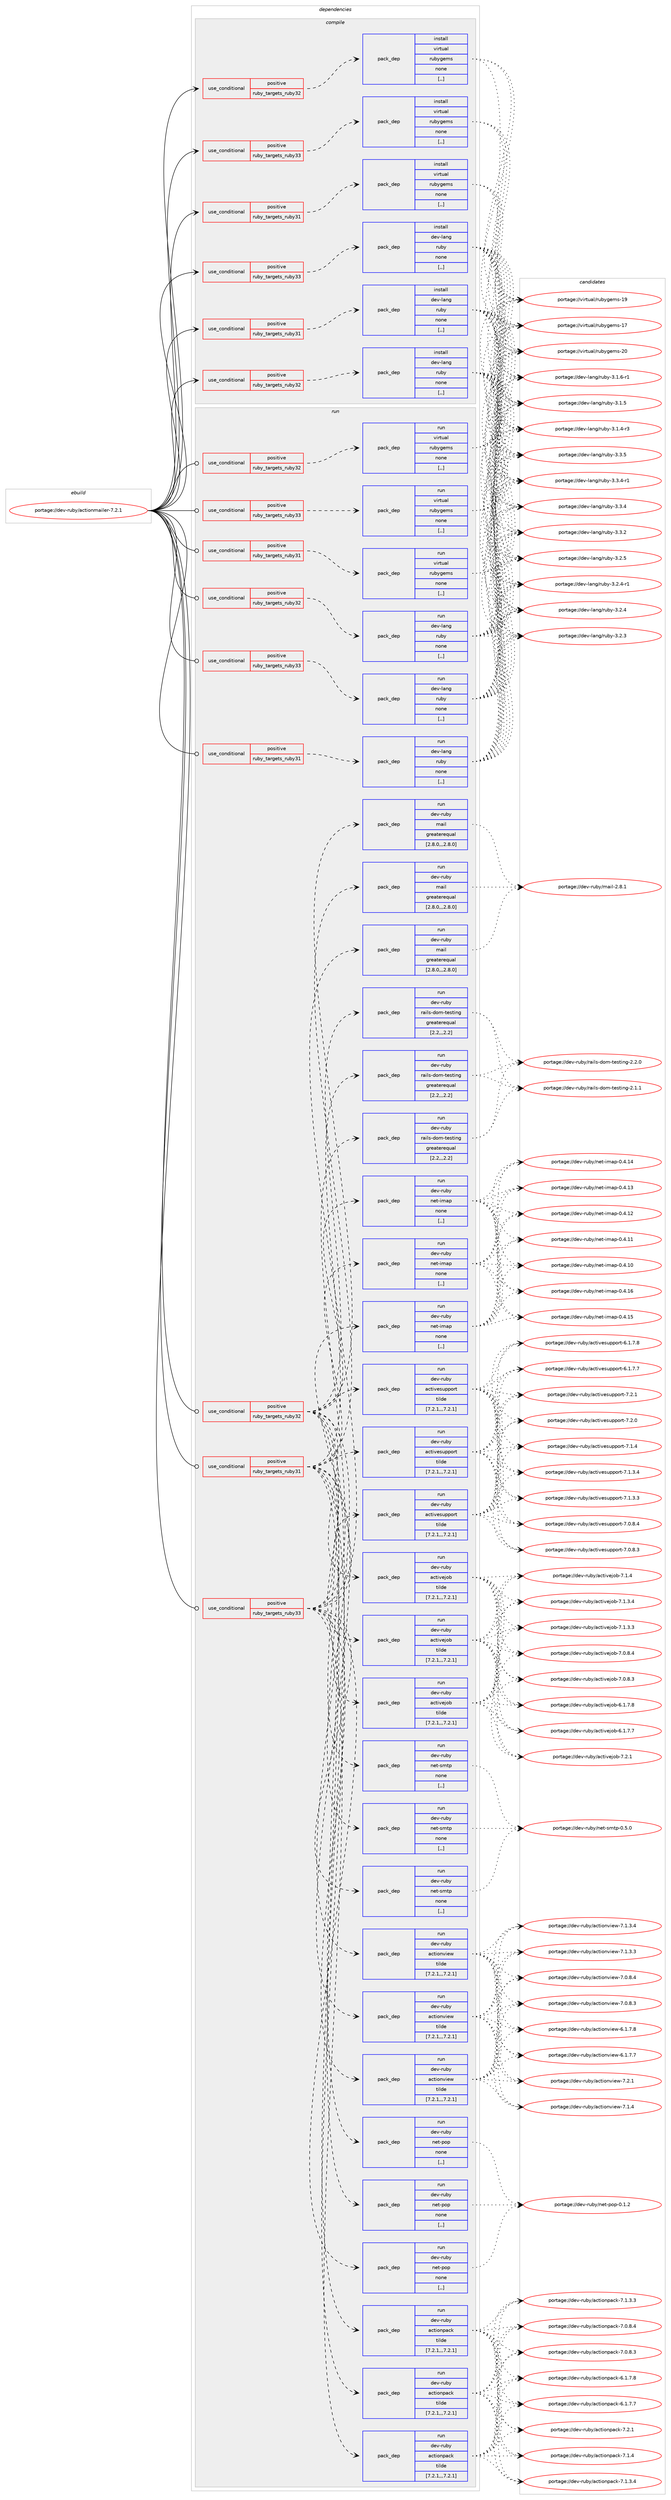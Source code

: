 digraph prolog {

# *************
# Graph options
# *************

newrank=true;
concentrate=true;
compound=true;
graph [rankdir=LR,fontname=Helvetica,fontsize=10,ranksep=1.5];#, ranksep=2.5, nodesep=0.2];
edge  [arrowhead=vee];
node  [fontname=Helvetica,fontsize=10];

# **********
# The ebuild
# **********

subgraph cluster_leftcol {
color=gray;
label=<<i>ebuild</i>>;
id [label="portage://dev-ruby/actionmailer-7.2.1", color=red, width=4, href="../dev-ruby/actionmailer-7.2.1.svg"];
}

# ****************
# The dependencies
# ****************

subgraph cluster_midcol {
color=gray;
label=<<i>dependencies</i>>;
subgraph cluster_compile {
fillcolor="#eeeeee";
style=filled;
label=<<i>compile</i>>;
subgraph cond173680 {
dependency668290 [label=<<TABLE BORDER="0" CELLBORDER="1" CELLSPACING="0" CELLPADDING="4"><TR><TD ROWSPAN="3" CELLPADDING="10">use_conditional</TD></TR><TR><TD>positive</TD></TR><TR><TD>ruby_targets_ruby31</TD></TR></TABLE>>, shape=none, color=red];
subgraph pack489743 {
dependency668291 [label=<<TABLE BORDER="0" CELLBORDER="1" CELLSPACING="0" CELLPADDING="4" WIDTH="220"><TR><TD ROWSPAN="6" CELLPADDING="30">pack_dep</TD></TR><TR><TD WIDTH="110">install</TD></TR><TR><TD>dev-lang</TD></TR><TR><TD>ruby</TD></TR><TR><TD>none</TD></TR><TR><TD>[,,]</TD></TR></TABLE>>, shape=none, color=blue];
}
dependency668290:e -> dependency668291:w [weight=20,style="dashed",arrowhead="vee"];
}
id:e -> dependency668290:w [weight=20,style="solid",arrowhead="vee"];
subgraph cond173681 {
dependency668292 [label=<<TABLE BORDER="0" CELLBORDER="1" CELLSPACING="0" CELLPADDING="4"><TR><TD ROWSPAN="3" CELLPADDING="10">use_conditional</TD></TR><TR><TD>positive</TD></TR><TR><TD>ruby_targets_ruby31</TD></TR></TABLE>>, shape=none, color=red];
subgraph pack489744 {
dependency668293 [label=<<TABLE BORDER="0" CELLBORDER="1" CELLSPACING="0" CELLPADDING="4" WIDTH="220"><TR><TD ROWSPAN="6" CELLPADDING="30">pack_dep</TD></TR><TR><TD WIDTH="110">install</TD></TR><TR><TD>virtual</TD></TR><TR><TD>rubygems</TD></TR><TR><TD>none</TD></TR><TR><TD>[,,]</TD></TR></TABLE>>, shape=none, color=blue];
}
dependency668292:e -> dependency668293:w [weight=20,style="dashed",arrowhead="vee"];
}
id:e -> dependency668292:w [weight=20,style="solid",arrowhead="vee"];
subgraph cond173682 {
dependency668294 [label=<<TABLE BORDER="0" CELLBORDER="1" CELLSPACING="0" CELLPADDING="4"><TR><TD ROWSPAN="3" CELLPADDING="10">use_conditional</TD></TR><TR><TD>positive</TD></TR><TR><TD>ruby_targets_ruby32</TD></TR></TABLE>>, shape=none, color=red];
subgraph pack489745 {
dependency668295 [label=<<TABLE BORDER="0" CELLBORDER="1" CELLSPACING="0" CELLPADDING="4" WIDTH="220"><TR><TD ROWSPAN="6" CELLPADDING="30">pack_dep</TD></TR><TR><TD WIDTH="110">install</TD></TR><TR><TD>dev-lang</TD></TR><TR><TD>ruby</TD></TR><TR><TD>none</TD></TR><TR><TD>[,,]</TD></TR></TABLE>>, shape=none, color=blue];
}
dependency668294:e -> dependency668295:w [weight=20,style="dashed",arrowhead="vee"];
}
id:e -> dependency668294:w [weight=20,style="solid",arrowhead="vee"];
subgraph cond173683 {
dependency668296 [label=<<TABLE BORDER="0" CELLBORDER="1" CELLSPACING="0" CELLPADDING="4"><TR><TD ROWSPAN="3" CELLPADDING="10">use_conditional</TD></TR><TR><TD>positive</TD></TR><TR><TD>ruby_targets_ruby32</TD></TR></TABLE>>, shape=none, color=red];
subgraph pack489746 {
dependency668297 [label=<<TABLE BORDER="0" CELLBORDER="1" CELLSPACING="0" CELLPADDING="4" WIDTH="220"><TR><TD ROWSPAN="6" CELLPADDING="30">pack_dep</TD></TR><TR><TD WIDTH="110">install</TD></TR><TR><TD>virtual</TD></TR><TR><TD>rubygems</TD></TR><TR><TD>none</TD></TR><TR><TD>[,,]</TD></TR></TABLE>>, shape=none, color=blue];
}
dependency668296:e -> dependency668297:w [weight=20,style="dashed",arrowhead="vee"];
}
id:e -> dependency668296:w [weight=20,style="solid",arrowhead="vee"];
subgraph cond173684 {
dependency668298 [label=<<TABLE BORDER="0" CELLBORDER="1" CELLSPACING="0" CELLPADDING="4"><TR><TD ROWSPAN="3" CELLPADDING="10">use_conditional</TD></TR><TR><TD>positive</TD></TR><TR><TD>ruby_targets_ruby33</TD></TR></TABLE>>, shape=none, color=red];
subgraph pack489747 {
dependency668299 [label=<<TABLE BORDER="0" CELLBORDER="1" CELLSPACING="0" CELLPADDING="4" WIDTH="220"><TR><TD ROWSPAN="6" CELLPADDING="30">pack_dep</TD></TR><TR><TD WIDTH="110">install</TD></TR><TR><TD>dev-lang</TD></TR><TR><TD>ruby</TD></TR><TR><TD>none</TD></TR><TR><TD>[,,]</TD></TR></TABLE>>, shape=none, color=blue];
}
dependency668298:e -> dependency668299:w [weight=20,style="dashed",arrowhead="vee"];
}
id:e -> dependency668298:w [weight=20,style="solid",arrowhead="vee"];
subgraph cond173685 {
dependency668300 [label=<<TABLE BORDER="0" CELLBORDER="1" CELLSPACING="0" CELLPADDING="4"><TR><TD ROWSPAN="3" CELLPADDING="10">use_conditional</TD></TR><TR><TD>positive</TD></TR><TR><TD>ruby_targets_ruby33</TD></TR></TABLE>>, shape=none, color=red];
subgraph pack489748 {
dependency668301 [label=<<TABLE BORDER="0" CELLBORDER="1" CELLSPACING="0" CELLPADDING="4" WIDTH="220"><TR><TD ROWSPAN="6" CELLPADDING="30">pack_dep</TD></TR><TR><TD WIDTH="110">install</TD></TR><TR><TD>virtual</TD></TR><TR><TD>rubygems</TD></TR><TR><TD>none</TD></TR><TR><TD>[,,]</TD></TR></TABLE>>, shape=none, color=blue];
}
dependency668300:e -> dependency668301:w [weight=20,style="dashed",arrowhead="vee"];
}
id:e -> dependency668300:w [weight=20,style="solid",arrowhead="vee"];
}
subgraph cluster_compileandrun {
fillcolor="#eeeeee";
style=filled;
label=<<i>compile and run</i>>;
}
subgraph cluster_run {
fillcolor="#eeeeee";
style=filled;
label=<<i>run</i>>;
subgraph cond173686 {
dependency668302 [label=<<TABLE BORDER="0" CELLBORDER="1" CELLSPACING="0" CELLPADDING="4"><TR><TD ROWSPAN="3" CELLPADDING="10">use_conditional</TD></TR><TR><TD>positive</TD></TR><TR><TD>ruby_targets_ruby31</TD></TR></TABLE>>, shape=none, color=red];
subgraph pack489749 {
dependency668303 [label=<<TABLE BORDER="0" CELLBORDER="1" CELLSPACING="0" CELLPADDING="4" WIDTH="220"><TR><TD ROWSPAN="6" CELLPADDING="30">pack_dep</TD></TR><TR><TD WIDTH="110">run</TD></TR><TR><TD>dev-lang</TD></TR><TR><TD>ruby</TD></TR><TR><TD>none</TD></TR><TR><TD>[,,]</TD></TR></TABLE>>, shape=none, color=blue];
}
dependency668302:e -> dependency668303:w [weight=20,style="dashed",arrowhead="vee"];
}
id:e -> dependency668302:w [weight=20,style="solid",arrowhead="odot"];
subgraph cond173687 {
dependency668304 [label=<<TABLE BORDER="0" CELLBORDER="1" CELLSPACING="0" CELLPADDING="4"><TR><TD ROWSPAN="3" CELLPADDING="10">use_conditional</TD></TR><TR><TD>positive</TD></TR><TR><TD>ruby_targets_ruby31</TD></TR></TABLE>>, shape=none, color=red];
subgraph pack489750 {
dependency668305 [label=<<TABLE BORDER="0" CELLBORDER="1" CELLSPACING="0" CELLPADDING="4" WIDTH="220"><TR><TD ROWSPAN="6" CELLPADDING="30">pack_dep</TD></TR><TR><TD WIDTH="110">run</TD></TR><TR><TD>dev-ruby</TD></TR><TR><TD>actionpack</TD></TR><TR><TD>tilde</TD></TR><TR><TD>[7.2.1,,,7.2.1]</TD></TR></TABLE>>, shape=none, color=blue];
}
dependency668304:e -> dependency668305:w [weight=20,style="dashed",arrowhead="vee"];
subgraph pack489751 {
dependency668306 [label=<<TABLE BORDER="0" CELLBORDER="1" CELLSPACING="0" CELLPADDING="4" WIDTH="220"><TR><TD ROWSPAN="6" CELLPADDING="30">pack_dep</TD></TR><TR><TD WIDTH="110">run</TD></TR><TR><TD>dev-ruby</TD></TR><TR><TD>actionview</TD></TR><TR><TD>tilde</TD></TR><TR><TD>[7.2.1,,,7.2.1]</TD></TR></TABLE>>, shape=none, color=blue];
}
dependency668304:e -> dependency668306:w [weight=20,style="dashed",arrowhead="vee"];
subgraph pack489752 {
dependency668307 [label=<<TABLE BORDER="0" CELLBORDER="1" CELLSPACING="0" CELLPADDING="4" WIDTH="220"><TR><TD ROWSPAN="6" CELLPADDING="30">pack_dep</TD></TR><TR><TD WIDTH="110">run</TD></TR><TR><TD>dev-ruby</TD></TR><TR><TD>activejob</TD></TR><TR><TD>tilde</TD></TR><TR><TD>[7.2.1,,,7.2.1]</TD></TR></TABLE>>, shape=none, color=blue];
}
dependency668304:e -> dependency668307:w [weight=20,style="dashed",arrowhead="vee"];
subgraph pack489753 {
dependency668308 [label=<<TABLE BORDER="0" CELLBORDER="1" CELLSPACING="0" CELLPADDING="4" WIDTH="220"><TR><TD ROWSPAN="6" CELLPADDING="30">pack_dep</TD></TR><TR><TD WIDTH="110">run</TD></TR><TR><TD>dev-ruby</TD></TR><TR><TD>activesupport</TD></TR><TR><TD>tilde</TD></TR><TR><TD>[7.2.1,,,7.2.1]</TD></TR></TABLE>>, shape=none, color=blue];
}
dependency668304:e -> dependency668308:w [weight=20,style="dashed",arrowhead="vee"];
subgraph pack489754 {
dependency668309 [label=<<TABLE BORDER="0" CELLBORDER="1" CELLSPACING="0" CELLPADDING="4" WIDTH="220"><TR><TD ROWSPAN="6" CELLPADDING="30">pack_dep</TD></TR><TR><TD WIDTH="110">run</TD></TR><TR><TD>dev-ruby</TD></TR><TR><TD>mail</TD></TR><TR><TD>greaterequal</TD></TR><TR><TD>[2.8.0,,,2.8.0]</TD></TR></TABLE>>, shape=none, color=blue];
}
dependency668304:e -> dependency668309:w [weight=20,style="dashed",arrowhead="vee"];
subgraph pack489755 {
dependency668310 [label=<<TABLE BORDER="0" CELLBORDER="1" CELLSPACING="0" CELLPADDING="4" WIDTH="220"><TR><TD ROWSPAN="6" CELLPADDING="30">pack_dep</TD></TR><TR><TD WIDTH="110">run</TD></TR><TR><TD>dev-ruby</TD></TR><TR><TD>net-imap</TD></TR><TR><TD>none</TD></TR><TR><TD>[,,]</TD></TR></TABLE>>, shape=none, color=blue];
}
dependency668304:e -> dependency668310:w [weight=20,style="dashed",arrowhead="vee"];
subgraph pack489756 {
dependency668311 [label=<<TABLE BORDER="0" CELLBORDER="1" CELLSPACING="0" CELLPADDING="4" WIDTH="220"><TR><TD ROWSPAN="6" CELLPADDING="30">pack_dep</TD></TR><TR><TD WIDTH="110">run</TD></TR><TR><TD>dev-ruby</TD></TR><TR><TD>net-pop</TD></TR><TR><TD>none</TD></TR><TR><TD>[,,]</TD></TR></TABLE>>, shape=none, color=blue];
}
dependency668304:e -> dependency668311:w [weight=20,style="dashed",arrowhead="vee"];
subgraph pack489757 {
dependency668312 [label=<<TABLE BORDER="0" CELLBORDER="1" CELLSPACING="0" CELLPADDING="4" WIDTH="220"><TR><TD ROWSPAN="6" CELLPADDING="30">pack_dep</TD></TR><TR><TD WIDTH="110">run</TD></TR><TR><TD>dev-ruby</TD></TR><TR><TD>net-smtp</TD></TR><TR><TD>none</TD></TR><TR><TD>[,,]</TD></TR></TABLE>>, shape=none, color=blue];
}
dependency668304:e -> dependency668312:w [weight=20,style="dashed",arrowhead="vee"];
subgraph pack489758 {
dependency668313 [label=<<TABLE BORDER="0" CELLBORDER="1" CELLSPACING="0" CELLPADDING="4" WIDTH="220"><TR><TD ROWSPAN="6" CELLPADDING="30">pack_dep</TD></TR><TR><TD WIDTH="110">run</TD></TR><TR><TD>dev-ruby</TD></TR><TR><TD>rails-dom-testing</TD></TR><TR><TD>greaterequal</TD></TR><TR><TD>[2.2,,,2.2]</TD></TR></TABLE>>, shape=none, color=blue];
}
dependency668304:e -> dependency668313:w [weight=20,style="dashed",arrowhead="vee"];
}
id:e -> dependency668304:w [weight=20,style="solid",arrowhead="odot"];
subgraph cond173688 {
dependency668314 [label=<<TABLE BORDER="0" CELLBORDER="1" CELLSPACING="0" CELLPADDING="4"><TR><TD ROWSPAN="3" CELLPADDING="10">use_conditional</TD></TR><TR><TD>positive</TD></TR><TR><TD>ruby_targets_ruby31</TD></TR></TABLE>>, shape=none, color=red];
subgraph pack489759 {
dependency668315 [label=<<TABLE BORDER="0" CELLBORDER="1" CELLSPACING="0" CELLPADDING="4" WIDTH="220"><TR><TD ROWSPAN="6" CELLPADDING="30">pack_dep</TD></TR><TR><TD WIDTH="110">run</TD></TR><TR><TD>virtual</TD></TR><TR><TD>rubygems</TD></TR><TR><TD>none</TD></TR><TR><TD>[,,]</TD></TR></TABLE>>, shape=none, color=blue];
}
dependency668314:e -> dependency668315:w [weight=20,style="dashed",arrowhead="vee"];
}
id:e -> dependency668314:w [weight=20,style="solid",arrowhead="odot"];
subgraph cond173689 {
dependency668316 [label=<<TABLE BORDER="0" CELLBORDER="1" CELLSPACING="0" CELLPADDING="4"><TR><TD ROWSPAN="3" CELLPADDING="10">use_conditional</TD></TR><TR><TD>positive</TD></TR><TR><TD>ruby_targets_ruby32</TD></TR></TABLE>>, shape=none, color=red];
subgraph pack489760 {
dependency668317 [label=<<TABLE BORDER="0" CELLBORDER="1" CELLSPACING="0" CELLPADDING="4" WIDTH="220"><TR><TD ROWSPAN="6" CELLPADDING="30">pack_dep</TD></TR><TR><TD WIDTH="110">run</TD></TR><TR><TD>dev-lang</TD></TR><TR><TD>ruby</TD></TR><TR><TD>none</TD></TR><TR><TD>[,,]</TD></TR></TABLE>>, shape=none, color=blue];
}
dependency668316:e -> dependency668317:w [weight=20,style="dashed",arrowhead="vee"];
}
id:e -> dependency668316:w [weight=20,style="solid",arrowhead="odot"];
subgraph cond173690 {
dependency668318 [label=<<TABLE BORDER="0" CELLBORDER="1" CELLSPACING="0" CELLPADDING="4"><TR><TD ROWSPAN="3" CELLPADDING="10">use_conditional</TD></TR><TR><TD>positive</TD></TR><TR><TD>ruby_targets_ruby32</TD></TR></TABLE>>, shape=none, color=red];
subgraph pack489761 {
dependency668319 [label=<<TABLE BORDER="0" CELLBORDER="1" CELLSPACING="0" CELLPADDING="4" WIDTH="220"><TR><TD ROWSPAN="6" CELLPADDING="30">pack_dep</TD></TR><TR><TD WIDTH="110">run</TD></TR><TR><TD>dev-ruby</TD></TR><TR><TD>actionpack</TD></TR><TR><TD>tilde</TD></TR><TR><TD>[7.2.1,,,7.2.1]</TD></TR></TABLE>>, shape=none, color=blue];
}
dependency668318:e -> dependency668319:w [weight=20,style="dashed",arrowhead="vee"];
subgraph pack489762 {
dependency668320 [label=<<TABLE BORDER="0" CELLBORDER="1" CELLSPACING="0" CELLPADDING="4" WIDTH="220"><TR><TD ROWSPAN="6" CELLPADDING="30">pack_dep</TD></TR><TR><TD WIDTH="110">run</TD></TR><TR><TD>dev-ruby</TD></TR><TR><TD>actionview</TD></TR><TR><TD>tilde</TD></TR><TR><TD>[7.2.1,,,7.2.1]</TD></TR></TABLE>>, shape=none, color=blue];
}
dependency668318:e -> dependency668320:w [weight=20,style="dashed",arrowhead="vee"];
subgraph pack489763 {
dependency668321 [label=<<TABLE BORDER="0" CELLBORDER="1" CELLSPACING="0" CELLPADDING="4" WIDTH="220"><TR><TD ROWSPAN="6" CELLPADDING="30">pack_dep</TD></TR><TR><TD WIDTH="110">run</TD></TR><TR><TD>dev-ruby</TD></TR><TR><TD>activejob</TD></TR><TR><TD>tilde</TD></TR><TR><TD>[7.2.1,,,7.2.1]</TD></TR></TABLE>>, shape=none, color=blue];
}
dependency668318:e -> dependency668321:w [weight=20,style="dashed",arrowhead="vee"];
subgraph pack489764 {
dependency668322 [label=<<TABLE BORDER="0" CELLBORDER="1" CELLSPACING="0" CELLPADDING="4" WIDTH="220"><TR><TD ROWSPAN="6" CELLPADDING="30">pack_dep</TD></TR><TR><TD WIDTH="110">run</TD></TR><TR><TD>dev-ruby</TD></TR><TR><TD>activesupport</TD></TR><TR><TD>tilde</TD></TR><TR><TD>[7.2.1,,,7.2.1]</TD></TR></TABLE>>, shape=none, color=blue];
}
dependency668318:e -> dependency668322:w [weight=20,style="dashed",arrowhead="vee"];
subgraph pack489765 {
dependency668323 [label=<<TABLE BORDER="0" CELLBORDER="1" CELLSPACING="0" CELLPADDING="4" WIDTH="220"><TR><TD ROWSPAN="6" CELLPADDING="30">pack_dep</TD></TR><TR><TD WIDTH="110">run</TD></TR><TR><TD>dev-ruby</TD></TR><TR><TD>mail</TD></TR><TR><TD>greaterequal</TD></TR><TR><TD>[2.8.0,,,2.8.0]</TD></TR></TABLE>>, shape=none, color=blue];
}
dependency668318:e -> dependency668323:w [weight=20,style="dashed",arrowhead="vee"];
subgraph pack489766 {
dependency668324 [label=<<TABLE BORDER="0" CELLBORDER="1" CELLSPACING="0" CELLPADDING="4" WIDTH="220"><TR><TD ROWSPAN="6" CELLPADDING="30">pack_dep</TD></TR><TR><TD WIDTH="110">run</TD></TR><TR><TD>dev-ruby</TD></TR><TR><TD>net-imap</TD></TR><TR><TD>none</TD></TR><TR><TD>[,,]</TD></TR></TABLE>>, shape=none, color=blue];
}
dependency668318:e -> dependency668324:w [weight=20,style="dashed",arrowhead="vee"];
subgraph pack489767 {
dependency668325 [label=<<TABLE BORDER="0" CELLBORDER="1" CELLSPACING="0" CELLPADDING="4" WIDTH="220"><TR><TD ROWSPAN="6" CELLPADDING="30">pack_dep</TD></TR><TR><TD WIDTH="110">run</TD></TR><TR><TD>dev-ruby</TD></TR><TR><TD>net-pop</TD></TR><TR><TD>none</TD></TR><TR><TD>[,,]</TD></TR></TABLE>>, shape=none, color=blue];
}
dependency668318:e -> dependency668325:w [weight=20,style="dashed",arrowhead="vee"];
subgraph pack489768 {
dependency668326 [label=<<TABLE BORDER="0" CELLBORDER="1" CELLSPACING="0" CELLPADDING="4" WIDTH="220"><TR><TD ROWSPAN="6" CELLPADDING="30">pack_dep</TD></TR><TR><TD WIDTH="110">run</TD></TR><TR><TD>dev-ruby</TD></TR><TR><TD>net-smtp</TD></TR><TR><TD>none</TD></TR><TR><TD>[,,]</TD></TR></TABLE>>, shape=none, color=blue];
}
dependency668318:e -> dependency668326:w [weight=20,style="dashed",arrowhead="vee"];
subgraph pack489769 {
dependency668327 [label=<<TABLE BORDER="0" CELLBORDER="1" CELLSPACING="0" CELLPADDING="4" WIDTH="220"><TR><TD ROWSPAN="6" CELLPADDING="30">pack_dep</TD></TR><TR><TD WIDTH="110">run</TD></TR><TR><TD>dev-ruby</TD></TR><TR><TD>rails-dom-testing</TD></TR><TR><TD>greaterequal</TD></TR><TR><TD>[2.2,,,2.2]</TD></TR></TABLE>>, shape=none, color=blue];
}
dependency668318:e -> dependency668327:w [weight=20,style="dashed",arrowhead="vee"];
}
id:e -> dependency668318:w [weight=20,style="solid",arrowhead="odot"];
subgraph cond173691 {
dependency668328 [label=<<TABLE BORDER="0" CELLBORDER="1" CELLSPACING="0" CELLPADDING="4"><TR><TD ROWSPAN="3" CELLPADDING="10">use_conditional</TD></TR><TR><TD>positive</TD></TR><TR><TD>ruby_targets_ruby32</TD></TR></TABLE>>, shape=none, color=red];
subgraph pack489770 {
dependency668329 [label=<<TABLE BORDER="0" CELLBORDER="1" CELLSPACING="0" CELLPADDING="4" WIDTH="220"><TR><TD ROWSPAN="6" CELLPADDING="30">pack_dep</TD></TR><TR><TD WIDTH="110">run</TD></TR><TR><TD>virtual</TD></TR><TR><TD>rubygems</TD></TR><TR><TD>none</TD></TR><TR><TD>[,,]</TD></TR></TABLE>>, shape=none, color=blue];
}
dependency668328:e -> dependency668329:w [weight=20,style="dashed",arrowhead="vee"];
}
id:e -> dependency668328:w [weight=20,style="solid",arrowhead="odot"];
subgraph cond173692 {
dependency668330 [label=<<TABLE BORDER="0" CELLBORDER="1" CELLSPACING="0" CELLPADDING="4"><TR><TD ROWSPAN="3" CELLPADDING="10">use_conditional</TD></TR><TR><TD>positive</TD></TR><TR><TD>ruby_targets_ruby33</TD></TR></TABLE>>, shape=none, color=red];
subgraph pack489771 {
dependency668331 [label=<<TABLE BORDER="0" CELLBORDER="1" CELLSPACING="0" CELLPADDING="4" WIDTH="220"><TR><TD ROWSPAN="6" CELLPADDING="30">pack_dep</TD></TR><TR><TD WIDTH="110">run</TD></TR><TR><TD>dev-lang</TD></TR><TR><TD>ruby</TD></TR><TR><TD>none</TD></TR><TR><TD>[,,]</TD></TR></TABLE>>, shape=none, color=blue];
}
dependency668330:e -> dependency668331:w [weight=20,style="dashed",arrowhead="vee"];
}
id:e -> dependency668330:w [weight=20,style="solid",arrowhead="odot"];
subgraph cond173693 {
dependency668332 [label=<<TABLE BORDER="0" CELLBORDER="1" CELLSPACING="0" CELLPADDING="4"><TR><TD ROWSPAN="3" CELLPADDING="10">use_conditional</TD></TR><TR><TD>positive</TD></TR><TR><TD>ruby_targets_ruby33</TD></TR></TABLE>>, shape=none, color=red];
subgraph pack489772 {
dependency668333 [label=<<TABLE BORDER="0" CELLBORDER="1" CELLSPACING="0" CELLPADDING="4" WIDTH="220"><TR><TD ROWSPAN="6" CELLPADDING="30">pack_dep</TD></TR><TR><TD WIDTH="110">run</TD></TR><TR><TD>dev-ruby</TD></TR><TR><TD>actionpack</TD></TR><TR><TD>tilde</TD></TR><TR><TD>[7.2.1,,,7.2.1]</TD></TR></TABLE>>, shape=none, color=blue];
}
dependency668332:e -> dependency668333:w [weight=20,style="dashed",arrowhead="vee"];
subgraph pack489773 {
dependency668334 [label=<<TABLE BORDER="0" CELLBORDER="1" CELLSPACING="0" CELLPADDING="4" WIDTH="220"><TR><TD ROWSPAN="6" CELLPADDING="30">pack_dep</TD></TR><TR><TD WIDTH="110">run</TD></TR><TR><TD>dev-ruby</TD></TR><TR><TD>actionview</TD></TR><TR><TD>tilde</TD></TR><TR><TD>[7.2.1,,,7.2.1]</TD></TR></TABLE>>, shape=none, color=blue];
}
dependency668332:e -> dependency668334:w [weight=20,style="dashed",arrowhead="vee"];
subgraph pack489774 {
dependency668335 [label=<<TABLE BORDER="0" CELLBORDER="1" CELLSPACING="0" CELLPADDING="4" WIDTH="220"><TR><TD ROWSPAN="6" CELLPADDING="30">pack_dep</TD></TR><TR><TD WIDTH="110">run</TD></TR><TR><TD>dev-ruby</TD></TR><TR><TD>activejob</TD></TR><TR><TD>tilde</TD></TR><TR><TD>[7.2.1,,,7.2.1]</TD></TR></TABLE>>, shape=none, color=blue];
}
dependency668332:e -> dependency668335:w [weight=20,style="dashed",arrowhead="vee"];
subgraph pack489775 {
dependency668336 [label=<<TABLE BORDER="0" CELLBORDER="1" CELLSPACING="0" CELLPADDING="4" WIDTH="220"><TR><TD ROWSPAN="6" CELLPADDING="30">pack_dep</TD></TR><TR><TD WIDTH="110">run</TD></TR><TR><TD>dev-ruby</TD></TR><TR><TD>activesupport</TD></TR><TR><TD>tilde</TD></TR><TR><TD>[7.2.1,,,7.2.1]</TD></TR></TABLE>>, shape=none, color=blue];
}
dependency668332:e -> dependency668336:w [weight=20,style="dashed",arrowhead="vee"];
subgraph pack489776 {
dependency668337 [label=<<TABLE BORDER="0" CELLBORDER="1" CELLSPACING="0" CELLPADDING="4" WIDTH="220"><TR><TD ROWSPAN="6" CELLPADDING="30">pack_dep</TD></TR><TR><TD WIDTH="110">run</TD></TR><TR><TD>dev-ruby</TD></TR><TR><TD>mail</TD></TR><TR><TD>greaterequal</TD></TR><TR><TD>[2.8.0,,,2.8.0]</TD></TR></TABLE>>, shape=none, color=blue];
}
dependency668332:e -> dependency668337:w [weight=20,style="dashed",arrowhead="vee"];
subgraph pack489777 {
dependency668338 [label=<<TABLE BORDER="0" CELLBORDER="1" CELLSPACING="0" CELLPADDING="4" WIDTH="220"><TR><TD ROWSPAN="6" CELLPADDING="30">pack_dep</TD></TR><TR><TD WIDTH="110">run</TD></TR><TR><TD>dev-ruby</TD></TR><TR><TD>net-imap</TD></TR><TR><TD>none</TD></TR><TR><TD>[,,]</TD></TR></TABLE>>, shape=none, color=blue];
}
dependency668332:e -> dependency668338:w [weight=20,style="dashed",arrowhead="vee"];
subgraph pack489778 {
dependency668339 [label=<<TABLE BORDER="0" CELLBORDER="1" CELLSPACING="0" CELLPADDING="4" WIDTH="220"><TR><TD ROWSPAN="6" CELLPADDING="30">pack_dep</TD></TR><TR><TD WIDTH="110">run</TD></TR><TR><TD>dev-ruby</TD></TR><TR><TD>net-pop</TD></TR><TR><TD>none</TD></TR><TR><TD>[,,]</TD></TR></TABLE>>, shape=none, color=blue];
}
dependency668332:e -> dependency668339:w [weight=20,style="dashed",arrowhead="vee"];
subgraph pack489779 {
dependency668340 [label=<<TABLE BORDER="0" CELLBORDER="1" CELLSPACING="0" CELLPADDING="4" WIDTH="220"><TR><TD ROWSPAN="6" CELLPADDING="30">pack_dep</TD></TR><TR><TD WIDTH="110">run</TD></TR><TR><TD>dev-ruby</TD></TR><TR><TD>net-smtp</TD></TR><TR><TD>none</TD></TR><TR><TD>[,,]</TD></TR></TABLE>>, shape=none, color=blue];
}
dependency668332:e -> dependency668340:w [weight=20,style="dashed",arrowhead="vee"];
subgraph pack489780 {
dependency668341 [label=<<TABLE BORDER="0" CELLBORDER="1" CELLSPACING="0" CELLPADDING="4" WIDTH="220"><TR><TD ROWSPAN="6" CELLPADDING="30">pack_dep</TD></TR><TR><TD WIDTH="110">run</TD></TR><TR><TD>dev-ruby</TD></TR><TR><TD>rails-dom-testing</TD></TR><TR><TD>greaterequal</TD></TR><TR><TD>[2.2,,,2.2]</TD></TR></TABLE>>, shape=none, color=blue];
}
dependency668332:e -> dependency668341:w [weight=20,style="dashed",arrowhead="vee"];
}
id:e -> dependency668332:w [weight=20,style="solid",arrowhead="odot"];
subgraph cond173694 {
dependency668342 [label=<<TABLE BORDER="0" CELLBORDER="1" CELLSPACING="0" CELLPADDING="4"><TR><TD ROWSPAN="3" CELLPADDING="10">use_conditional</TD></TR><TR><TD>positive</TD></TR><TR><TD>ruby_targets_ruby33</TD></TR></TABLE>>, shape=none, color=red];
subgraph pack489781 {
dependency668343 [label=<<TABLE BORDER="0" CELLBORDER="1" CELLSPACING="0" CELLPADDING="4" WIDTH="220"><TR><TD ROWSPAN="6" CELLPADDING="30">pack_dep</TD></TR><TR><TD WIDTH="110">run</TD></TR><TR><TD>virtual</TD></TR><TR><TD>rubygems</TD></TR><TR><TD>none</TD></TR><TR><TD>[,,]</TD></TR></TABLE>>, shape=none, color=blue];
}
dependency668342:e -> dependency668343:w [weight=20,style="dashed",arrowhead="vee"];
}
id:e -> dependency668342:w [weight=20,style="solid",arrowhead="odot"];
}
}

# **************
# The candidates
# **************

subgraph cluster_choices {
rank=same;
color=gray;
label=<<i>candidates</i>>;

subgraph choice489743 {
color=black;
nodesep=1;
choice10010111845108971101034711411798121455146514653 [label="portage://dev-lang/ruby-3.3.5", color=red, width=4,href="../dev-lang/ruby-3.3.5.svg"];
choice100101118451089711010347114117981214551465146524511449 [label="portage://dev-lang/ruby-3.3.4-r1", color=red, width=4,href="../dev-lang/ruby-3.3.4-r1.svg"];
choice10010111845108971101034711411798121455146514652 [label="portage://dev-lang/ruby-3.3.4", color=red, width=4,href="../dev-lang/ruby-3.3.4.svg"];
choice10010111845108971101034711411798121455146514650 [label="portage://dev-lang/ruby-3.3.2", color=red, width=4,href="../dev-lang/ruby-3.3.2.svg"];
choice10010111845108971101034711411798121455146504653 [label="portage://dev-lang/ruby-3.2.5", color=red, width=4,href="../dev-lang/ruby-3.2.5.svg"];
choice100101118451089711010347114117981214551465046524511449 [label="portage://dev-lang/ruby-3.2.4-r1", color=red, width=4,href="../dev-lang/ruby-3.2.4-r1.svg"];
choice10010111845108971101034711411798121455146504652 [label="portage://dev-lang/ruby-3.2.4", color=red, width=4,href="../dev-lang/ruby-3.2.4.svg"];
choice10010111845108971101034711411798121455146504651 [label="portage://dev-lang/ruby-3.2.3", color=red, width=4,href="../dev-lang/ruby-3.2.3.svg"];
choice100101118451089711010347114117981214551464946544511449 [label="portage://dev-lang/ruby-3.1.6-r1", color=red, width=4,href="../dev-lang/ruby-3.1.6-r1.svg"];
choice10010111845108971101034711411798121455146494653 [label="portage://dev-lang/ruby-3.1.5", color=red, width=4,href="../dev-lang/ruby-3.1.5.svg"];
choice100101118451089711010347114117981214551464946524511451 [label="portage://dev-lang/ruby-3.1.4-r3", color=red, width=4,href="../dev-lang/ruby-3.1.4-r3.svg"];
dependency668291:e -> choice10010111845108971101034711411798121455146514653:w [style=dotted,weight="100"];
dependency668291:e -> choice100101118451089711010347114117981214551465146524511449:w [style=dotted,weight="100"];
dependency668291:e -> choice10010111845108971101034711411798121455146514652:w [style=dotted,weight="100"];
dependency668291:e -> choice10010111845108971101034711411798121455146514650:w [style=dotted,weight="100"];
dependency668291:e -> choice10010111845108971101034711411798121455146504653:w [style=dotted,weight="100"];
dependency668291:e -> choice100101118451089711010347114117981214551465046524511449:w [style=dotted,weight="100"];
dependency668291:e -> choice10010111845108971101034711411798121455146504652:w [style=dotted,weight="100"];
dependency668291:e -> choice10010111845108971101034711411798121455146504651:w [style=dotted,weight="100"];
dependency668291:e -> choice100101118451089711010347114117981214551464946544511449:w [style=dotted,weight="100"];
dependency668291:e -> choice10010111845108971101034711411798121455146494653:w [style=dotted,weight="100"];
dependency668291:e -> choice100101118451089711010347114117981214551464946524511451:w [style=dotted,weight="100"];
}
subgraph choice489744 {
color=black;
nodesep=1;
choice118105114116117971084711411798121103101109115455048 [label="portage://virtual/rubygems-20", color=red, width=4,href="../virtual/rubygems-20.svg"];
choice118105114116117971084711411798121103101109115454957 [label="portage://virtual/rubygems-19", color=red, width=4,href="../virtual/rubygems-19.svg"];
choice118105114116117971084711411798121103101109115454955 [label="portage://virtual/rubygems-17", color=red, width=4,href="../virtual/rubygems-17.svg"];
dependency668293:e -> choice118105114116117971084711411798121103101109115455048:w [style=dotted,weight="100"];
dependency668293:e -> choice118105114116117971084711411798121103101109115454957:w [style=dotted,weight="100"];
dependency668293:e -> choice118105114116117971084711411798121103101109115454955:w [style=dotted,weight="100"];
}
subgraph choice489745 {
color=black;
nodesep=1;
choice10010111845108971101034711411798121455146514653 [label="portage://dev-lang/ruby-3.3.5", color=red, width=4,href="../dev-lang/ruby-3.3.5.svg"];
choice100101118451089711010347114117981214551465146524511449 [label="portage://dev-lang/ruby-3.3.4-r1", color=red, width=4,href="../dev-lang/ruby-3.3.4-r1.svg"];
choice10010111845108971101034711411798121455146514652 [label="portage://dev-lang/ruby-3.3.4", color=red, width=4,href="../dev-lang/ruby-3.3.4.svg"];
choice10010111845108971101034711411798121455146514650 [label="portage://dev-lang/ruby-3.3.2", color=red, width=4,href="../dev-lang/ruby-3.3.2.svg"];
choice10010111845108971101034711411798121455146504653 [label="portage://dev-lang/ruby-3.2.5", color=red, width=4,href="../dev-lang/ruby-3.2.5.svg"];
choice100101118451089711010347114117981214551465046524511449 [label="portage://dev-lang/ruby-3.2.4-r1", color=red, width=4,href="../dev-lang/ruby-3.2.4-r1.svg"];
choice10010111845108971101034711411798121455146504652 [label="portage://dev-lang/ruby-3.2.4", color=red, width=4,href="../dev-lang/ruby-3.2.4.svg"];
choice10010111845108971101034711411798121455146504651 [label="portage://dev-lang/ruby-3.2.3", color=red, width=4,href="../dev-lang/ruby-3.2.3.svg"];
choice100101118451089711010347114117981214551464946544511449 [label="portage://dev-lang/ruby-3.1.6-r1", color=red, width=4,href="../dev-lang/ruby-3.1.6-r1.svg"];
choice10010111845108971101034711411798121455146494653 [label="portage://dev-lang/ruby-3.1.5", color=red, width=4,href="../dev-lang/ruby-3.1.5.svg"];
choice100101118451089711010347114117981214551464946524511451 [label="portage://dev-lang/ruby-3.1.4-r3", color=red, width=4,href="../dev-lang/ruby-3.1.4-r3.svg"];
dependency668295:e -> choice10010111845108971101034711411798121455146514653:w [style=dotted,weight="100"];
dependency668295:e -> choice100101118451089711010347114117981214551465146524511449:w [style=dotted,weight="100"];
dependency668295:e -> choice10010111845108971101034711411798121455146514652:w [style=dotted,weight="100"];
dependency668295:e -> choice10010111845108971101034711411798121455146514650:w [style=dotted,weight="100"];
dependency668295:e -> choice10010111845108971101034711411798121455146504653:w [style=dotted,weight="100"];
dependency668295:e -> choice100101118451089711010347114117981214551465046524511449:w [style=dotted,weight="100"];
dependency668295:e -> choice10010111845108971101034711411798121455146504652:w [style=dotted,weight="100"];
dependency668295:e -> choice10010111845108971101034711411798121455146504651:w [style=dotted,weight="100"];
dependency668295:e -> choice100101118451089711010347114117981214551464946544511449:w [style=dotted,weight="100"];
dependency668295:e -> choice10010111845108971101034711411798121455146494653:w [style=dotted,weight="100"];
dependency668295:e -> choice100101118451089711010347114117981214551464946524511451:w [style=dotted,weight="100"];
}
subgraph choice489746 {
color=black;
nodesep=1;
choice118105114116117971084711411798121103101109115455048 [label="portage://virtual/rubygems-20", color=red, width=4,href="../virtual/rubygems-20.svg"];
choice118105114116117971084711411798121103101109115454957 [label="portage://virtual/rubygems-19", color=red, width=4,href="../virtual/rubygems-19.svg"];
choice118105114116117971084711411798121103101109115454955 [label="portage://virtual/rubygems-17", color=red, width=4,href="../virtual/rubygems-17.svg"];
dependency668297:e -> choice118105114116117971084711411798121103101109115455048:w [style=dotted,weight="100"];
dependency668297:e -> choice118105114116117971084711411798121103101109115454957:w [style=dotted,weight="100"];
dependency668297:e -> choice118105114116117971084711411798121103101109115454955:w [style=dotted,weight="100"];
}
subgraph choice489747 {
color=black;
nodesep=1;
choice10010111845108971101034711411798121455146514653 [label="portage://dev-lang/ruby-3.3.5", color=red, width=4,href="../dev-lang/ruby-3.3.5.svg"];
choice100101118451089711010347114117981214551465146524511449 [label="portage://dev-lang/ruby-3.3.4-r1", color=red, width=4,href="../dev-lang/ruby-3.3.4-r1.svg"];
choice10010111845108971101034711411798121455146514652 [label="portage://dev-lang/ruby-3.3.4", color=red, width=4,href="../dev-lang/ruby-3.3.4.svg"];
choice10010111845108971101034711411798121455146514650 [label="portage://dev-lang/ruby-3.3.2", color=red, width=4,href="../dev-lang/ruby-3.3.2.svg"];
choice10010111845108971101034711411798121455146504653 [label="portage://dev-lang/ruby-3.2.5", color=red, width=4,href="../dev-lang/ruby-3.2.5.svg"];
choice100101118451089711010347114117981214551465046524511449 [label="portage://dev-lang/ruby-3.2.4-r1", color=red, width=4,href="../dev-lang/ruby-3.2.4-r1.svg"];
choice10010111845108971101034711411798121455146504652 [label="portage://dev-lang/ruby-3.2.4", color=red, width=4,href="../dev-lang/ruby-3.2.4.svg"];
choice10010111845108971101034711411798121455146504651 [label="portage://dev-lang/ruby-3.2.3", color=red, width=4,href="../dev-lang/ruby-3.2.3.svg"];
choice100101118451089711010347114117981214551464946544511449 [label="portage://dev-lang/ruby-3.1.6-r1", color=red, width=4,href="../dev-lang/ruby-3.1.6-r1.svg"];
choice10010111845108971101034711411798121455146494653 [label="portage://dev-lang/ruby-3.1.5", color=red, width=4,href="../dev-lang/ruby-3.1.5.svg"];
choice100101118451089711010347114117981214551464946524511451 [label="portage://dev-lang/ruby-3.1.4-r3", color=red, width=4,href="../dev-lang/ruby-3.1.4-r3.svg"];
dependency668299:e -> choice10010111845108971101034711411798121455146514653:w [style=dotted,weight="100"];
dependency668299:e -> choice100101118451089711010347114117981214551465146524511449:w [style=dotted,weight="100"];
dependency668299:e -> choice10010111845108971101034711411798121455146514652:w [style=dotted,weight="100"];
dependency668299:e -> choice10010111845108971101034711411798121455146514650:w [style=dotted,weight="100"];
dependency668299:e -> choice10010111845108971101034711411798121455146504653:w [style=dotted,weight="100"];
dependency668299:e -> choice100101118451089711010347114117981214551465046524511449:w [style=dotted,weight="100"];
dependency668299:e -> choice10010111845108971101034711411798121455146504652:w [style=dotted,weight="100"];
dependency668299:e -> choice10010111845108971101034711411798121455146504651:w [style=dotted,weight="100"];
dependency668299:e -> choice100101118451089711010347114117981214551464946544511449:w [style=dotted,weight="100"];
dependency668299:e -> choice10010111845108971101034711411798121455146494653:w [style=dotted,weight="100"];
dependency668299:e -> choice100101118451089711010347114117981214551464946524511451:w [style=dotted,weight="100"];
}
subgraph choice489748 {
color=black;
nodesep=1;
choice118105114116117971084711411798121103101109115455048 [label="portage://virtual/rubygems-20", color=red, width=4,href="../virtual/rubygems-20.svg"];
choice118105114116117971084711411798121103101109115454957 [label="portage://virtual/rubygems-19", color=red, width=4,href="../virtual/rubygems-19.svg"];
choice118105114116117971084711411798121103101109115454955 [label="portage://virtual/rubygems-17", color=red, width=4,href="../virtual/rubygems-17.svg"];
dependency668301:e -> choice118105114116117971084711411798121103101109115455048:w [style=dotted,weight="100"];
dependency668301:e -> choice118105114116117971084711411798121103101109115454957:w [style=dotted,weight="100"];
dependency668301:e -> choice118105114116117971084711411798121103101109115454955:w [style=dotted,weight="100"];
}
subgraph choice489749 {
color=black;
nodesep=1;
choice10010111845108971101034711411798121455146514653 [label="portage://dev-lang/ruby-3.3.5", color=red, width=4,href="../dev-lang/ruby-3.3.5.svg"];
choice100101118451089711010347114117981214551465146524511449 [label="portage://dev-lang/ruby-3.3.4-r1", color=red, width=4,href="../dev-lang/ruby-3.3.4-r1.svg"];
choice10010111845108971101034711411798121455146514652 [label="portage://dev-lang/ruby-3.3.4", color=red, width=4,href="../dev-lang/ruby-3.3.4.svg"];
choice10010111845108971101034711411798121455146514650 [label="portage://dev-lang/ruby-3.3.2", color=red, width=4,href="../dev-lang/ruby-3.3.2.svg"];
choice10010111845108971101034711411798121455146504653 [label="portage://dev-lang/ruby-3.2.5", color=red, width=4,href="../dev-lang/ruby-3.2.5.svg"];
choice100101118451089711010347114117981214551465046524511449 [label="portage://dev-lang/ruby-3.2.4-r1", color=red, width=4,href="../dev-lang/ruby-3.2.4-r1.svg"];
choice10010111845108971101034711411798121455146504652 [label="portage://dev-lang/ruby-3.2.4", color=red, width=4,href="../dev-lang/ruby-3.2.4.svg"];
choice10010111845108971101034711411798121455146504651 [label="portage://dev-lang/ruby-3.2.3", color=red, width=4,href="../dev-lang/ruby-3.2.3.svg"];
choice100101118451089711010347114117981214551464946544511449 [label="portage://dev-lang/ruby-3.1.6-r1", color=red, width=4,href="../dev-lang/ruby-3.1.6-r1.svg"];
choice10010111845108971101034711411798121455146494653 [label="portage://dev-lang/ruby-3.1.5", color=red, width=4,href="../dev-lang/ruby-3.1.5.svg"];
choice100101118451089711010347114117981214551464946524511451 [label="portage://dev-lang/ruby-3.1.4-r3", color=red, width=4,href="../dev-lang/ruby-3.1.4-r3.svg"];
dependency668303:e -> choice10010111845108971101034711411798121455146514653:w [style=dotted,weight="100"];
dependency668303:e -> choice100101118451089711010347114117981214551465146524511449:w [style=dotted,weight="100"];
dependency668303:e -> choice10010111845108971101034711411798121455146514652:w [style=dotted,weight="100"];
dependency668303:e -> choice10010111845108971101034711411798121455146514650:w [style=dotted,weight="100"];
dependency668303:e -> choice10010111845108971101034711411798121455146504653:w [style=dotted,weight="100"];
dependency668303:e -> choice100101118451089711010347114117981214551465046524511449:w [style=dotted,weight="100"];
dependency668303:e -> choice10010111845108971101034711411798121455146504652:w [style=dotted,weight="100"];
dependency668303:e -> choice10010111845108971101034711411798121455146504651:w [style=dotted,weight="100"];
dependency668303:e -> choice100101118451089711010347114117981214551464946544511449:w [style=dotted,weight="100"];
dependency668303:e -> choice10010111845108971101034711411798121455146494653:w [style=dotted,weight="100"];
dependency668303:e -> choice100101118451089711010347114117981214551464946524511451:w [style=dotted,weight="100"];
}
subgraph choice489750 {
color=black;
nodesep=1;
choice10010111845114117981214797991161051111101129799107455546504649 [label="portage://dev-ruby/actionpack-7.2.1", color=red, width=4,href="../dev-ruby/actionpack-7.2.1.svg"];
choice10010111845114117981214797991161051111101129799107455546494652 [label="portage://dev-ruby/actionpack-7.1.4", color=red, width=4,href="../dev-ruby/actionpack-7.1.4.svg"];
choice100101118451141179812147979911610511111011297991074555464946514652 [label="portage://dev-ruby/actionpack-7.1.3.4", color=red, width=4,href="../dev-ruby/actionpack-7.1.3.4.svg"];
choice100101118451141179812147979911610511111011297991074555464946514651 [label="portage://dev-ruby/actionpack-7.1.3.3", color=red, width=4,href="../dev-ruby/actionpack-7.1.3.3.svg"];
choice100101118451141179812147979911610511111011297991074555464846564652 [label="portage://dev-ruby/actionpack-7.0.8.4", color=red, width=4,href="../dev-ruby/actionpack-7.0.8.4.svg"];
choice100101118451141179812147979911610511111011297991074555464846564651 [label="portage://dev-ruby/actionpack-7.0.8.3", color=red, width=4,href="../dev-ruby/actionpack-7.0.8.3.svg"];
choice100101118451141179812147979911610511111011297991074554464946554656 [label="portage://dev-ruby/actionpack-6.1.7.8", color=red, width=4,href="../dev-ruby/actionpack-6.1.7.8.svg"];
choice100101118451141179812147979911610511111011297991074554464946554655 [label="portage://dev-ruby/actionpack-6.1.7.7", color=red, width=4,href="../dev-ruby/actionpack-6.1.7.7.svg"];
dependency668305:e -> choice10010111845114117981214797991161051111101129799107455546504649:w [style=dotted,weight="100"];
dependency668305:e -> choice10010111845114117981214797991161051111101129799107455546494652:w [style=dotted,weight="100"];
dependency668305:e -> choice100101118451141179812147979911610511111011297991074555464946514652:w [style=dotted,weight="100"];
dependency668305:e -> choice100101118451141179812147979911610511111011297991074555464946514651:w [style=dotted,weight="100"];
dependency668305:e -> choice100101118451141179812147979911610511111011297991074555464846564652:w [style=dotted,weight="100"];
dependency668305:e -> choice100101118451141179812147979911610511111011297991074555464846564651:w [style=dotted,weight="100"];
dependency668305:e -> choice100101118451141179812147979911610511111011297991074554464946554656:w [style=dotted,weight="100"];
dependency668305:e -> choice100101118451141179812147979911610511111011297991074554464946554655:w [style=dotted,weight="100"];
}
subgraph choice489751 {
color=black;
nodesep=1;
choice1001011184511411798121479799116105111110118105101119455546504649 [label="portage://dev-ruby/actionview-7.2.1", color=red, width=4,href="../dev-ruby/actionview-7.2.1.svg"];
choice1001011184511411798121479799116105111110118105101119455546494652 [label="portage://dev-ruby/actionview-7.1.4", color=red, width=4,href="../dev-ruby/actionview-7.1.4.svg"];
choice10010111845114117981214797991161051111101181051011194555464946514652 [label="portage://dev-ruby/actionview-7.1.3.4", color=red, width=4,href="../dev-ruby/actionview-7.1.3.4.svg"];
choice10010111845114117981214797991161051111101181051011194555464946514651 [label="portage://dev-ruby/actionview-7.1.3.3", color=red, width=4,href="../dev-ruby/actionview-7.1.3.3.svg"];
choice10010111845114117981214797991161051111101181051011194555464846564652 [label="portage://dev-ruby/actionview-7.0.8.4", color=red, width=4,href="../dev-ruby/actionview-7.0.8.4.svg"];
choice10010111845114117981214797991161051111101181051011194555464846564651 [label="portage://dev-ruby/actionview-7.0.8.3", color=red, width=4,href="../dev-ruby/actionview-7.0.8.3.svg"];
choice10010111845114117981214797991161051111101181051011194554464946554656 [label="portage://dev-ruby/actionview-6.1.7.8", color=red, width=4,href="../dev-ruby/actionview-6.1.7.8.svg"];
choice10010111845114117981214797991161051111101181051011194554464946554655 [label="portage://dev-ruby/actionview-6.1.7.7", color=red, width=4,href="../dev-ruby/actionview-6.1.7.7.svg"];
dependency668306:e -> choice1001011184511411798121479799116105111110118105101119455546504649:w [style=dotted,weight="100"];
dependency668306:e -> choice1001011184511411798121479799116105111110118105101119455546494652:w [style=dotted,weight="100"];
dependency668306:e -> choice10010111845114117981214797991161051111101181051011194555464946514652:w [style=dotted,weight="100"];
dependency668306:e -> choice10010111845114117981214797991161051111101181051011194555464946514651:w [style=dotted,weight="100"];
dependency668306:e -> choice10010111845114117981214797991161051111101181051011194555464846564652:w [style=dotted,weight="100"];
dependency668306:e -> choice10010111845114117981214797991161051111101181051011194555464846564651:w [style=dotted,weight="100"];
dependency668306:e -> choice10010111845114117981214797991161051111101181051011194554464946554656:w [style=dotted,weight="100"];
dependency668306:e -> choice10010111845114117981214797991161051111101181051011194554464946554655:w [style=dotted,weight="100"];
}
subgraph choice489752 {
color=black;
nodesep=1;
choice100101118451141179812147979911610511810110611198455546504649 [label="portage://dev-ruby/activejob-7.2.1", color=red, width=4,href="../dev-ruby/activejob-7.2.1.svg"];
choice100101118451141179812147979911610511810110611198455546494652 [label="portage://dev-ruby/activejob-7.1.4", color=red, width=4,href="../dev-ruby/activejob-7.1.4.svg"];
choice1001011184511411798121479799116105118101106111984555464946514652 [label="portage://dev-ruby/activejob-7.1.3.4", color=red, width=4,href="../dev-ruby/activejob-7.1.3.4.svg"];
choice1001011184511411798121479799116105118101106111984555464946514651 [label="portage://dev-ruby/activejob-7.1.3.3", color=red, width=4,href="../dev-ruby/activejob-7.1.3.3.svg"];
choice1001011184511411798121479799116105118101106111984555464846564652 [label="portage://dev-ruby/activejob-7.0.8.4", color=red, width=4,href="../dev-ruby/activejob-7.0.8.4.svg"];
choice1001011184511411798121479799116105118101106111984555464846564651 [label="portage://dev-ruby/activejob-7.0.8.3", color=red, width=4,href="../dev-ruby/activejob-7.0.8.3.svg"];
choice1001011184511411798121479799116105118101106111984554464946554656 [label="portage://dev-ruby/activejob-6.1.7.8", color=red, width=4,href="../dev-ruby/activejob-6.1.7.8.svg"];
choice1001011184511411798121479799116105118101106111984554464946554655 [label="portage://dev-ruby/activejob-6.1.7.7", color=red, width=4,href="../dev-ruby/activejob-6.1.7.7.svg"];
dependency668307:e -> choice100101118451141179812147979911610511810110611198455546504649:w [style=dotted,weight="100"];
dependency668307:e -> choice100101118451141179812147979911610511810110611198455546494652:w [style=dotted,weight="100"];
dependency668307:e -> choice1001011184511411798121479799116105118101106111984555464946514652:w [style=dotted,weight="100"];
dependency668307:e -> choice1001011184511411798121479799116105118101106111984555464946514651:w [style=dotted,weight="100"];
dependency668307:e -> choice1001011184511411798121479799116105118101106111984555464846564652:w [style=dotted,weight="100"];
dependency668307:e -> choice1001011184511411798121479799116105118101106111984555464846564651:w [style=dotted,weight="100"];
dependency668307:e -> choice1001011184511411798121479799116105118101106111984554464946554656:w [style=dotted,weight="100"];
dependency668307:e -> choice1001011184511411798121479799116105118101106111984554464946554655:w [style=dotted,weight="100"];
}
subgraph choice489753 {
color=black;
nodesep=1;
choice1001011184511411798121479799116105118101115117112112111114116455546504649 [label="portage://dev-ruby/activesupport-7.2.1", color=red, width=4,href="../dev-ruby/activesupport-7.2.1.svg"];
choice1001011184511411798121479799116105118101115117112112111114116455546504648 [label="portage://dev-ruby/activesupport-7.2.0", color=red, width=4,href="../dev-ruby/activesupport-7.2.0.svg"];
choice1001011184511411798121479799116105118101115117112112111114116455546494652 [label="portage://dev-ruby/activesupport-7.1.4", color=red, width=4,href="../dev-ruby/activesupport-7.1.4.svg"];
choice10010111845114117981214797991161051181011151171121121111141164555464946514652 [label="portage://dev-ruby/activesupport-7.1.3.4", color=red, width=4,href="../dev-ruby/activesupport-7.1.3.4.svg"];
choice10010111845114117981214797991161051181011151171121121111141164555464946514651 [label="portage://dev-ruby/activesupport-7.1.3.3", color=red, width=4,href="../dev-ruby/activesupport-7.1.3.3.svg"];
choice10010111845114117981214797991161051181011151171121121111141164555464846564652 [label="portage://dev-ruby/activesupport-7.0.8.4", color=red, width=4,href="../dev-ruby/activesupport-7.0.8.4.svg"];
choice10010111845114117981214797991161051181011151171121121111141164555464846564651 [label="portage://dev-ruby/activesupport-7.0.8.3", color=red, width=4,href="../dev-ruby/activesupport-7.0.8.3.svg"];
choice10010111845114117981214797991161051181011151171121121111141164554464946554656 [label="portage://dev-ruby/activesupport-6.1.7.8", color=red, width=4,href="../dev-ruby/activesupport-6.1.7.8.svg"];
choice10010111845114117981214797991161051181011151171121121111141164554464946554655 [label="portage://dev-ruby/activesupport-6.1.7.7", color=red, width=4,href="../dev-ruby/activesupport-6.1.7.7.svg"];
dependency668308:e -> choice1001011184511411798121479799116105118101115117112112111114116455546504649:w [style=dotted,weight="100"];
dependency668308:e -> choice1001011184511411798121479799116105118101115117112112111114116455546504648:w [style=dotted,weight="100"];
dependency668308:e -> choice1001011184511411798121479799116105118101115117112112111114116455546494652:w [style=dotted,weight="100"];
dependency668308:e -> choice10010111845114117981214797991161051181011151171121121111141164555464946514652:w [style=dotted,weight="100"];
dependency668308:e -> choice10010111845114117981214797991161051181011151171121121111141164555464946514651:w [style=dotted,weight="100"];
dependency668308:e -> choice10010111845114117981214797991161051181011151171121121111141164555464846564652:w [style=dotted,weight="100"];
dependency668308:e -> choice10010111845114117981214797991161051181011151171121121111141164555464846564651:w [style=dotted,weight="100"];
dependency668308:e -> choice10010111845114117981214797991161051181011151171121121111141164554464946554656:w [style=dotted,weight="100"];
dependency668308:e -> choice10010111845114117981214797991161051181011151171121121111141164554464946554655:w [style=dotted,weight="100"];
}
subgraph choice489754 {
color=black;
nodesep=1;
choice10010111845114117981214710997105108455046564649 [label="portage://dev-ruby/mail-2.8.1", color=red, width=4,href="../dev-ruby/mail-2.8.1.svg"];
dependency668309:e -> choice10010111845114117981214710997105108455046564649:w [style=dotted,weight="100"];
}
subgraph choice489755 {
color=black;
nodesep=1;
choice100101118451141179812147110101116451051099711245484652464954 [label="portage://dev-ruby/net-imap-0.4.16", color=red, width=4,href="../dev-ruby/net-imap-0.4.16.svg"];
choice100101118451141179812147110101116451051099711245484652464953 [label="portage://dev-ruby/net-imap-0.4.15", color=red, width=4,href="../dev-ruby/net-imap-0.4.15.svg"];
choice100101118451141179812147110101116451051099711245484652464952 [label="portage://dev-ruby/net-imap-0.4.14", color=red, width=4,href="../dev-ruby/net-imap-0.4.14.svg"];
choice100101118451141179812147110101116451051099711245484652464951 [label="portage://dev-ruby/net-imap-0.4.13", color=red, width=4,href="../dev-ruby/net-imap-0.4.13.svg"];
choice100101118451141179812147110101116451051099711245484652464950 [label="portage://dev-ruby/net-imap-0.4.12", color=red, width=4,href="../dev-ruby/net-imap-0.4.12.svg"];
choice100101118451141179812147110101116451051099711245484652464949 [label="portage://dev-ruby/net-imap-0.4.11", color=red, width=4,href="../dev-ruby/net-imap-0.4.11.svg"];
choice100101118451141179812147110101116451051099711245484652464948 [label="portage://dev-ruby/net-imap-0.4.10", color=red, width=4,href="../dev-ruby/net-imap-0.4.10.svg"];
dependency668310:e -> choice100101118451141179812147110101116451051099711245484652464954:w [style=dotted,weight="100"];
dependency668310:e -> choice100101118451141179812147110101116451051099711245484652464953:w [style=dotted,weight="100"];
dependency668310:e -> choice100101118451141179812147110101116451051099711245484652464952:w [style=dotted,weight="100"];
dependency668310:e -> choice100101118451141179812147110101116451051099711245484652464951:w [style=dotted,weight="100"];
dependency668310:e -> choice100101118451141179812147110101116451051099711245484652464950:w [style=dotted,weight="100"];
dependency668310:e -> choice100101118451141179812147110101116451051099711245484652464949:w [style=dotted,weight="100"];
dependency668310:e -> choice100101118451141179812147110101116451051099711245484652464948:w [style=dotted,weight="100"];
}
subgraph choice489756 {
color=black;
nodesep=1;
choice10010111845114117981214711010111645112111112454846494650 [label="portage://dev-ruby/net-pop-0.1.2", color=red, width=4,href="../dev-ruby/net-pop-0.1.2.svg"];
dependency668311:e -> choice10010111845114117981214711010111645112111112454846494650:w [style=dotted,weight="100"];
}
subgraph choice489757 {
color=black;
nodesep=1;
choice10010111845114117981214711010111645115109116112454846534648 [label="portage://dev-ruby/net-smtp-0.5.0", color=red, width=4,href="../dev-ruby/net-smtp-0.5.0.svg"];
dependency668312:e -> choice10010111845114117981214711010111645115109116112454846534648:w [style=dotted,weight="100"];
}
subgraph choice489758 {
color=black;
nodesep=1;
choice100101118451141179812147114971051081154510011110945116101115116105110103455046504648 [label="portage://dev-ruby/rails-dom-testing-2.2.0", color=red, width=4,href="../dev-ruby/rails-dom-testing-2.2.0.svg"];
choice100101118451141179812147114971051081154510011110945116101115116105110103455046494649 [label="portage://dev-ruby/rails-dom-testing-2.1.1", color=red, width=4,href="../dev-ruby/rails-dom-testing-2.1.1.svg"];
dependency668313:e -> choice100101118451141179812147114971051081154510011110945116101115116105110103455046504648:w [style=dotted,weight="100"];
dependency668313:e -> choice100101118451141179812147114971051081154510011110945116101115116105110103455046494649:w [style=dotted,weight="100"];
}
subgraph choice489759 {
color=black;
nodesep=1;
choice118105114116117971084711411798121103101109115455048 [label="portage://virtual/rubygems-20", color=red, width=4,href="../virtual/rubygems-20.svg"];
choice118105114116117971084711411798121103101109115454957 [label="portage://virtual/rubygems-19", color=red, width=4,href="../virtual/rubygems-19.svg"];
choice118105114116117971084711411798121103101109115454955 [label="portage://virtual/rubygems-17", color=red, width=4,href="../virtual/rubygems-17.svg"];
dependency668315:e -> choice118105114116117971084711411798121103101109115455048:w [style=dotted,weight="100"];
dependency668315:e -> choice118105114116117971084711411798121103101109115454957:w [style=dotted,weight="100"];
dependency668315:e -> choice118105114116117971084711411798121103101109115454955:w [style=dotted,weight="100"];
}
subgraph choice489760 {
color=black;
nodesep=1;
choice10010111845108971101034711411798121455146514653 [label="portage://dev-lang/ruby-3.3.5", color=red, width=4,href="../dev-lang/ruby-3.3.5.svg"];
choice100101118451089711010347114117981214551465146524511449 [label="portage://dev-lang/ruby-3.3.4-r1", color=red, width=4,href="../dev-lang/ruby-3.3.4-r1.svg"];
choice10010111845108971101034711411798121455146514652 [label="portage://dev-lang/ruby-3.3.4", color=red, width=4,href="../dev-lang/ruby-3.3.4.svg"];
choice10010111845108971101034711411798121455146514650 [label="portage://dev-lang/ruby-3.3.2", color=red, width=4,href="../dev-lang/ruby-3.3.2.svg"];
choice10010111845108971101034711411798121455146504653 [label="portage://dev-lang/ruby-3.2.5", color=red, width=4,href="../dev-lang/ruby-3.2.5.svg"];
choice100101118451089711010347114117981214551465046524511449 [label="portage://dev-lang/ruby-3.2.4-r1", color=red, width=4,href="../dev-lang/ruby-3.2.4-r1.svg"];
choice10010111845108971101034711411798121455146504652 [label="portage://dev-lang/ruby-3.2.4", color=red, width=4,href="../dev-lang/ruby-3.2.4.svg"];
choice10010111845108971101034711411798121455146504651 [label="portage://dev-lang/ruby-3.2.3", color=red, width=4,href="../dev-lang/ruby-3.2.3.svg"];
choice100101118451089711010347114117981214551464946544511449 [label="portage://dev-lang/ruby-3.1.6-r1", color=red, width=4,href="../dev-lang/ruby-3.1.6-r1.svg"];
choice10010111845108971101034711411798121455146494653 [label="portage://dev-lang/ruby-3.1.5", color=red, width=4,href="../dev-lang/ruby-3.1.5.svg"];
choice100101118451089711010347114117981214551464946524511451 [label="portage://dev-lang/ruby-3.1.4-r3", color=red, width=4,href="../dev-lang/ruby-3.1.4-r3.svg"];
dependency668317:e -> choice10010111845108971101034711411798121455146514653:w [style=dotted,weight="100"];
dependency668317:e -> choice100101118451089711010347114117981214551465146524511449:w [style=dotted,weight="100"];
dependency668317:e -> choice10010111845108971101034711411798121455146514652:w [style=dotted,weight="100"];
dependency668317:e -> choice10010111845108971101034711411798121455146514650:w [style=dotted,weight="100"];
dependency668317:e -> choice10010111845108971101034711411798121455146504653:w [style=dotted,weight="100"];
dependency668317:e -> choice100101118451089711010347114117981214551465046524511449:w [style=dotted,weight="100"];
dependency668317:e -> choice10010111845108971101034711411798121455146504652:w [style=dotted,weight="100"];
dependency668317:e -> choice10010111845108971101034711411798121455146504651:w [style=dotted,weight="100"];
dependency668317:e -> choice100101118451089711010347114117981214551464946544511449:w [style=dotted,weight="100"];
dependency668317:e -> choice10010111845108971101034711411798121455146494653:w [style=dotted,weight="100"];
dependency668317:e -> choice100101118451089711010347114117981214551464946524511451:w [style=dotted,weight="100"];
}
subgraph choice489761 {
color=black;
nodesep=1;
choice10010111845114117981214797991161051111101129799107455546504649 [label="portage://dev-ruby/actionpack-7.2.1", color=red, width=4,href="../dev-ruby/actionpack-7.2.1.svg"];
choice10010111845114117981214797991161051111101129799107455546494652 [label="portage://dev-ruby/actionpack-7.1.4", color=red, width=4,href="../dev-ruby/actionpack-7.1.4.svg"];
choice100101118451141179812147979911610511111011297991074555464946514652 [label="portage://dev-ruby/actionpack-7.1.3.4", color=red, width=4,href="../dev-ruby/actionpack-7.1.3.4.svg"];
choice100101118451141179812147979911610511111011297991074555464946514651 [label="portage://dev-ruby/actionpack-7.1.3.3", color=red, width=4,href="../dev-ruby/actionpack-7.1.3.3.svg"];
choice100101118451141179812147979911610511111011297991074555464846564652 [label="portage://dev-ruby/actionpack-7.0.8.4", color=red, width=4,href="../dev-ruby/actionpack-7.0.8.4.svg"];
choice100101118451141179812147979911610511111011297991074555464846564651 [label="portage://dev-ruby/actionpack-7.0.8.3", color=red, width=4,href="../dev-ruby/actionpack-7.0.8.3.svg"];
choice100101118451141179812147979911610511111011297991074554464946554656 [label="portage://dev-ruby/actionpack-6.1.7.8", color=red, width=4,href="../dev-ruby/actionpack-6.1.7.8.svg"];
choice100101118451141179812147979911610511111011297991074554464946554655 [label="portage://dev-ruby/actionpack-6.1.7.7", color=red, width=4,href="../dev-ruby/actionpack-6.1.7.7.svg"];
dependency668319:e -> choice10010111845114117981214797991161051111101129799107455546504649:w [style=dotted,weight="100"];
dependency668319:e -> choice10010111845114117981214797991161051111101129799107455546494652:w [style=dotted,weight="100"];
dependency668319:e -> choice100101118451141179812147979911610511111011297991074555464946514652:w [style=dotted,weight="100"];
dependency668319:e -> choice100101118451141179812147979911610511111011297991074555464946514651:w [style=dotted,weight="100"];
dependency668319:e -> choice100101118451141179812147979911610511111011297991074555464846564652:w [style=dotted,weight="100"];
dependency668319:e -> choice100101118451141179812147979911610511111011297991074555464846564651:w [style=dotted,weight="100"];
dependency668319:e -> choice100101118451141179812147979911610511111011297991074554464946554656:w [style=dotted,weight="100"];
dependency668319:e -> choice100101118451141179812147979911610511111011297991074554464946554655:w [style=dotted,weight="100"];
}
subgraph choice489762 {
color=black;
nodesep=1;
choice1001011184511411798121479799116105111110118105101119455546504649 [label="portage://dev-ruby/actionview-7.2.1", color=red, width=4,href="../dev-ruby/actionview-7.2.1.svg"];
choice1001011184511411798121479799116105111110118105101119455546494652 [label="portage://dev-ruby/actionview-7.1.4", color=red, width=4,href="../dev-ruby/actionview-7.1.4.svg"];
choice10010111845114117981214797991161051111101181051011194555464946514652 [label="portage://dev-ruby/actionview-7.1.3.4", color=red, width=4,href="../dev-ruby/actionview-7.1.3.4.svg"];
choice10010111845114117981214797991161051111101181051011194555464946514651 [label="portage://dev-ruby/actionview-7.1.3.3", color=red, width=4,href="../dev-ruby/actionview-7.1.3.3.svg"];
choice10010111845114117981214797991161051111101181051011194555464846564652 [label="portage://dev-ruby/actionview-7.0.8.4", color=red, width=4,href="../dev-ruby/actionview-7.0.8.4.svg"];
choice10010111845114117981214797991161051111101181051011194555464846564651 [label="portage://dev-ruby/actionview-7.0.8.3", color=red, width=4,href="../dev-ruby/actionview-7.0.8.3.svg"];
choice10010111845114117981214797991161051111101181051011194554464946554656 [label="portage://dev-ruby/actionview-6.1.7.8", color=red, width=4,href="../dev-ruby/actionview-6.1.7.8.svg"];
choice10010111845114117981214797991161051111101181051011194554464946554655 [label="portage://dev-ruby/actionview-6.1.7.7", color=red, width=4,href="../dev-ruby/actionview-6.1.7.7.svg"];
dependency668320:e -> choice1001011184511411798121479799116105111110118105101119455546504649:w [style=dotted,weight="100"];
dependency668320:e -> choice1001011184511411798121479799116105111110118105101119455546494652:w [style=dotted,weight="100"];
dependency668320:e -> choice10010111845114117981214797991161051111101181051011194555464946514652:w [style=dotted,weight="100"];
dependency668320:e -> choice10010111845114117981214797991161051111101181051011194555464946514651:w [style=dotted,weight="100"];
dependency668320:e -> choice10010111845114117981214797991161051111101181051011194555464846564652:w [style=dotted,weight="100"];
dependency668320:e -> choice10010111845114117981214797991161051111101181051011194555464846564651:w [style=dotted,weight="100"];
dependency668320:e -> choice10010111845114117981214797991161051111101181051011194554464946554656:w [style=dotted,weight="100"];
dependency668320:e -> choice10010111845114117981214797991161051111101181051011194554464946554655:w [style=dotted,weight="100"];
}
subgraph choice489763 {
color=black;
nodesep=1;
choice100101118451141179812147979911610511810110611198455546504649 [label="portage://dev-ruby/activejob-7.2.1", color=red, width=4,href="../dev-ruby/activejob-7.2.1.svg"];
choice100101118451141179812147979911610511810110611198455546494652 [label="portage://dev-ruby/activejob-7.1.4", color=red, width=4,href="../dev-ruby/activejob-7.1.4.svg"];
choice1001011184511411798121479799116105118101106111984555464946514652 [label="portage://dev-ruby/activejob-7.1.3.4", color=red, width=4,href="../dev-ruby/activejob-7.1.3.4.svg"];
choice1001011184511411798121479799116105118101106111984555464946514651 [label="portage://dev-ruby/activejob-7.1.3.3", color=red, width=4,href="../dev-ruby/activejob-7.1.3.3.svg"];
choice1001011184511411798121479799116105118101106111984555464846564652 [label="portage://dev-ruby/activejob-7.0.8.4", color=red, width=4,href="../dev-ruby/activejob-7.0.8.4.svg"];
choice1001011184511411798121479799116105118101106111984555464846564651 [label="portage://dev-ruby/activejob-7.0.8.3", color=red, width=4,href="../dev-ruby/activejob-7.0.8.3.svg"];
choice1001011184511411798121479799116105118101106111984554464946554656 [label="portage://dev-ruby/activejob-6.1.7.8", color=red, width=4,href="../dev-ruby/activejob-6.1.7.8.svg"];
choice1001011184511411798121479799116105118101106111984554464946554655 [label="portage://dev-ruby/activejob-6.1.7.7", color=red, width=4,href="../dev-ruby/activejob-6.1.7.7.svg"];
dependency668321:e -> choice100101118451141179812147979911610511810110611198455546504649:w [style=dotted,weight="100"];
dependency668321:e -> choice100101118451141179812147979911610511810110611198455546494652:w [style=dotted,weight="100"];
dependency668321:e -> choice1001011184511411798121479799116105118101106111984555464946514652:w [style=dotted,weight="100"];
dependency668321:e -> choice1001011184511411798121479799116105118101106111984555464946514651:w [style=dotted,weight="100"];
dependency668321:e -> choice1001011184511411798121479799116105118101106111984555464846564652:w [style=dotted,weight="100"];
dependency668321:e -> choice1001011184511411798121479799116105118101106111984555464846564651:w [style=dotted,weight="100"];
dependency668321:e -> choice1001011184511411798121479799116105118101106111984554464946554656:w [style=dotted,weight="100"];
dependency668321:e -> choice1001011184511411798121479799116105118101106111984554464946554655:w [style=dotted,weight="100"];
}
subgraph choice489764 {
color=black;
nodesep=1;
choice1001011184511411798121479799116105118101115117112112111114116455546504649 [label="portage://dev-ruby/activesupport-7.2.1", color=red, width=4,href="../dev-ruby/activesupport-7.2.1.svg"];
choice1001011184511411798121479799116105118101115117112112111114116455546504648 [label="portage://dev-ruby/activesupport-7.2.0", color=red, width=4,href="../dev-ruby/activesupport-7.2.0.svg"];
choice1001011184511411798121479799116105118101115117112112111114116455546494652 [label="portage://dev-ruby/activesupport-7.1.4", color=red, width=4,href="../dev-ruby/activesupport-7.1.4.svg"];
choice10010111845114117981214797991161051181011151171121121111141164555464946514652 [label="portage://dev-ruby/activesupport-7.1.3.4", color=red, width=4,href="../dev-ruby/activesupport-7.1.3.4.svg"];
choice10010111845114117981214797991161051181011151171121121111141164555464946514651 [label="portage://dev-ruby/activesupport-7.1.3.3", color=red, width=4,href="../dev-ruby/activesupport-7.1.3.3.svg"];
choice10010111845114117981214797991161051181011151171121121111141164555464846564652 [label="portage://dev-ruby/activesupport-7.0.8.4", color=red, width=4,href="../dev-ruby/activesupport-7.0.8.4.svg"];
choice10010111845114117981214797991161051181011151171121121111141164555464846564651 [label="portage://dev-ruby/activesupport-7.0.8.3", color=red, width=4,href="../dev-ruby/activesupport-7.0.8.3.svg"];
choice10010111845114117981214797991161051181011151171121121111141164554464946554656 [label="portage://dev-ruby/activesupport-6.1.7.8", color=red, width=4,href="../dev-ruby/activesupport-6.1.7.8.svg"];
choice10010111845114117981214797991161051181011151171121121111141164554464946554655 [label="portage://dev-ruby/activesupport-6.1.7.7", color=red, width=4,href="../dev-ruby/activesupport-6.1.7.7.svg"];
dependency668322:e -> choice1001011184511411798121479799116105118101115117112112111114116455546504649:w [style=dotted,weight="100"];
dependency668322:e -> choice1001011184511411798121479799116105118101115117112112111114116455546504648:w [style=dotted,weight="100"];
dependency668322:e -> choice1001011184511411798121479799116105118101115117112112111114116455546494652:w [style=dotted,weight="100"];
dependency668322:e -> choice10010111845114117981214797991161051181011151171121121111141164555464946514652:w [style=dotted,weight="100"];
dependency668322:e -> choice10010111845114117981214797991161051181011151171121121111141164555464946514651:w [style=dotted,weight="100"];
dependency668322:e -> choice10010111845114117981214797991161051181011151171121121111141164555464846564652:w [style=dotted,weight="100"];
dependency668322:e -> choice10010111845114117981214797991161051181011151171121121111141164555464846564651:w [style=dotted,weight="100"];
dependency668322:e -> choice10010111845114117981214797991161051181011151171121121111141164554464946554656:w [style=dotted,weight="100"];
dependency668322:e -> choice10010111845114117981214797991161051181011151171121121111141164554464946554655:w [style=dotted,weight="100"];
}
subgraph choice489765 {
color=black;
nodesep=1;
choice10010111845114117981214710997105108455046564649 [label="portage://dev-ruby/mail-2.8.1", color=red, width=4,href="../dev-ruby/mail-2.8.1.svg"];
dependency668323:e -> choice10010111845114117981214710997105108455046564649:w [style=dotted,weight="100"];
}
subgraph choice489766 {
color=black;
nodesep=1;
choice100101118451141179812147110101116451051099711245484652464954 [label="portage://dev-ruby/net-imap-0.4.16", color=red, width=4,href="../dev-ruby/net-imap-0.4.16.svg"];
choice100101118451141179812147110101116451051099711245484652464953 [label="portage://dev-ruby/net-imap-0.4.15", color=red, width=4,href="../dev-ruby/net-imap-0.4.15.svg"];
choice100101118451141179812147110101116451051099711245484652464952 [label="portage://dev-ruby/net-imap-0.4.14", color=red, width=4,href="../dev-ruby/net-imap-0.4.14.svg"];
choice100101118451141179812147110101116451051099711245484652464951 [label="portage://dev-ruby/net-imap-0.4.13", color=red, width=4,href="../dev-ruby/net-imap-0.4.13.svg"];
choice100101118451141179812147110101116451051099711245484652464950 [label="portage://dev-ruby/net-imap-0.4.12", color=red, width=4,href="../dev-ruby/net-imap-0.4.12.svg"];
choice100101118451141179812147110101116451051099711245484652464949 [label="portage://dev-ruby/net-imap-0.4.11", color=red, width=4,href="../dev-ruby/net-imap-0.4.11.svg"];
choice100101118451141179812147110101116451051099711245484652464948 [label="portage://dev-ruby/net-imap-0.4.10", color=red, width=4,href="../dev-ruby/net-imap-0.4.10.svg"];
dependency668324:e -> choice100101118451141179812147110101116451051099711245484652464954:w [style=dotted,weight="100"];
dependency668324:e -> choice100101118451141179812147110101116451051099711245484652464953:w [style=dotted,weight="100"];
dependency668324:e -> choice100101118451141179812147110101116451051099711245484652464952:w [style=dotted,weight="100"];
dependency668324:e -> choice100101118451141179812147110101116451051099711245484652464951:w [style=dotted,weight="100"];
dependency668324:e -> choice100101118451141179812147110101116451051099711245484652464950:w [style=dotted,weight="100"];
dependency668324:e -> choice100101118451141179812147110101116451051099711245484652464949:w [style=dotted,weight="100"];
dependency668324:e -> choice100101118451141179812147110101116451051099711245484652464948:w [style=dotted,weight="100"];
}
subgraph choice489767 {
color=black;
nodesep=1;
choice10010111845114117981214711010111645112111112454846494650 [label="portage://dev-ruby/net-pop-0.1.2", color=red, width=4,href="../dev-ruby/net-pop-0.1.2.svg"];
dependency668325:e -> choice10010111845114117981214711010111645112111112454846494650:w [style=dotted,weight="100"];
}
subgraph choice489768 {
color=black;
nodesep=1;
choice10010111845114117981214711010111645115109116112454846534648 [label="portage://dev-ruby/net-smtp-0.5.0", color=red, width=4,href="../dev-ruby/net-smtp-0.5.0.svg"];
dependency668326:e -> choice10010111845114117981214711010111645115109116112454846534648:w [style=dotted,weight="100"];
}
subgraph choice489769 {
color=black;
nodesep=1;
choice100101118451141179812147114971051081154510011110945116101115116105110103455046504648 [label="portage://dev-ruby/rails-dom-testing-2.2.0", color=red, width=4,href="../dev-ruby/rails-dom-testing-2.2.0.svg"];
choice100101118451141179812147114971051081154510011110945116101115116105110103455046494649 [label="portage://dev-ruby/rails-dom-testing-2.1.1", color=red, width=4,href="../dev-ruby/rails-dom-testing-2.1.1.svg"];
dependency668327:e -> choice100101118451141179812147114971051081154510011110945116101115116105110103455046504648:w [style=dotted,weight="100"];
dependency668327:e -> choice100101118451141179812147114971051081154510011110945116101115116105110103455046494649:w [style=dotted,weight="100"];
}
subgraph choice489770 {
color=black;
nodesep=1;
choice118105114116117971084711411798121103101109115455048 [label="portage://virtual/rubygems-20", color=red, width=4,href="../virtual/rubygems-20.svg"];
choice118105114116117971084711411798121103101109115454957 [label="portage://virtual/rubygems-19", color=red, width=4,href="../virtual/rubygems-19.svg"];
choice118105114116117971084711411798121103101109115454955 [label="portage://virtual/rubygems-17", color=red, width=4,href="../virtual/rubygems-17.svg"];
dependency668329:e -> choice118105114116117971084711411798121103101109115455048:w [style=dotted,weight="100"];
dependency668329:e -> choice118105114116117971084711411798121103101109115454957:w [style=dotted,weight="100"];
dependency668329:e -> choice118105114116117971084711411798121103101109115454955:w [style=dotted,weight="100"];
}
subgraph choice489771 {
color=black;
nodesep=1;
choice10010111845108971101034711411798121455146514653 [label="portage://dev-lang/ruby-3.3.5", color=red, width=4,href="../dev-lang/ruby-3.3.5.svg"];
choice100101118451089711010347114117981214551465146524511449 [label="portage://dev-lang/ruby-3.3.4-r1", color=red, width=4,href="../dev-lang/ruby-3.3.4-r1.svg"];
choice10010111845108971101034711411798121455146514652 [label="portage://dev-lang/ruby-3.3.4", color=red, width=4,href="../dev-lang/ruby-3.3.4.svg"];
choice10010111845108971101034711411798121455146514650 [label="portage://dev-lang/ruby-3.3.2", color=red, width=4,href="../dev-lang/ruby-3.3.2.svg"];
choice10010111845108971101034711411798121455146504653 [label="portage://dev-lang/ruby-3.2.5", color=red, width=4,href="../dev-lang/ruby-3.2.5.svg"];
choice100101118451089711010347114117981214551465046524511449 [label="portage://dev-lang/ruby-3.2.4-r1", color=red, width=4,href="../dev-lang/ruby-3.2.4-r1.svg"];
choice10010111845108971101034711411798121455146504652 [label="portage://dev-lang/ruby-3.2.4", color=red, width=4,href="../dev-lang/ruby-3.2.4.svg"];
choice10010111845108971101034711411798121455146504651 [label="portage://dev-lang/ruby-3.2.3", color=red, width=4,href="../dev-lang/ruby-3.2.3.svg"];
choice100101118451089711010347114117981214551464946544511449 [label="portage://dev-lang/ruby-3.1.6-r1", color=red, width=4,href="../dev-lang/ruby-3.1.6-r1.svg"];
choice10010111845108971101034711411798121455146494653 [label="portage://dev-lang/ruby-3.1.5", color=red, width=4,href="../dev-lang/ruby-3.1.5.svg"];
choice100101118451089711010347114117981214551464946524511451 [label="portage://dev-lang/ruby-3.1.4-r3", color=red, width=4,href="../dev-lang/ruby-3.1.4-r3.svg"];
dependency668331:e -> choice10010111845108971101034711411798121455146514653:w [style=dotted,weight="100"];
dependency668331:e -> choice100101118451089711010347114117981214551465146524511449:w [style=dotted,weight="100"];
dependency668331:e -> choice10010111845108971101034711411798121455146514652:w [style=dotted,weight="100"];
dependency668331:e -> choice10010111845108971101034711411798121455146514650:w [style=dotted,weight="100"];
dependency668331:e -> choice10010111845108971101034711411798121455146504653:w [style=dotted,weight="100"];
dependency668331:e -> choice100101118451089711010347114117981214551465046524511449:w [style=dotted,weight="100"];
dependency668331:e -> choice10010111845108971101034711411798121455146504652:w [style=dotted,weight="100"];
dependency668331:e -> choice10010111845108971101034711411798121455146504651:w [style=dotted,weight="100"];
dependency668331:e -> choice100101118451089711010347114117981214551464946544511449:w [style=dotted,weight="100"];
dependency668331:e -> choice10010111845108971101034711411798121455146494653:w [style=dotted,weight="100"];
dependency668331:e -> choice100101118451089711010347114117981214551464946524511451:w [style=dotted,weight="100"];
}
subgraph choice489772 {
color=black;
nodesep=1;
choice10010111845114117981214797991161051111101129799107455546504649 [label="portage://dev-ruby/actionpack-7.2.1", color=red, width=4,href="../dev-ruby/actionpack-7.2.1.svg"];
choice10010111845114117981214797991161051111101129799107455546494652 [label="portage://dev-ruby/actionpack-7.1.4", color=red, width=4,href="../dev-ruby/actionpack-7.1.4.svg"];
choice100101118451141179812147979911610511111011297991074555464946514652 [label="portage://dev-ruby/actionpack-7.1.3.4", color=red, width=4,href="../dev-ruby/actionpack-7.1.3.4.svg"];
choice100101118451141179812147979911610511111011297991074555464946514651 [label="portage://dev-ruby/actionpack-7.1.3.3", color=red, width=4,href="../dev-ruby/actionpack-7.1.3.3.svg"];
choice100101118451141179812147979911610511111011297991074555464846564652 [label="portage://dev-ruby/actionpack-7.0.8.4", color=red, width=4,href="../dev-ruby/actionpack-7.0.8.4.svg"];
choice100101118451141179812147979911610511111011297991074555464846564651 [label="portage://dev-ruby/actionpack-7.0.8.3", color=red, width=4,href="../dev-ruby/actionpack-7.0.8.3.svg"];
choice100101118451141179812147979911610511111011297991074554464946554656 [label="portage://dev-ruby/actionpack-6.1.7.8", color=red, width=4,href="../dev-ruby/actionpack-6.1.7.8.svg"];
choice100101118451141179812147979911610511111011297991074554464946554655 [label="portage://dev-ruby/actionpack-6.1.7.7", color=red, width=4,href="../dev-ruby/actionpack-6.1.7.7.svg"];
dependency668333:e -> choice10010111845114117981214797991161051111101129799107455546504649:w [style=dotted,weight="100"];
dependency668333:e -> choice10010111845114117981214797991161051111101129799107455546494652:w [style=dotted,weight="100"];
dependency668333:e -> choice100101118451141179812147979911610511111011297991074555464946514652:w [style=dotted,weight="100"];
dependency668333:e -> choice100101118451141179812147979911610511111011297991074555464946514651:w [style=dotted,weight="100"];
dependency668333:e -> choice100101118451141179812147979911610511111011297991074555464846564652:w [style=dotted,weight="100"];
dependency668333:e -> choice100101118451141179812147979911610511111011297991074555464846564651:w [style=dotted,weight="100"];
dependency668333:e -> choice100101118451141179812147979911610511111011297991074554464946554656:w [style=dotted,weight="100"];
dependency668333:e -> choice100101118451141179812147979911610511111011297991074554464946554655:w [style=dotted,weight="100"];
}
subgraph choice489773 {
color=black;
nodesep=1;
choice1001011184511411798121479799116105111110118105101119455546504649 [label="portage://dev-ruby/actionview-7.2.1", color=red, width=4,href="../dev-ruby/actionview-7.2.1.svg"];
choice1001011184511411798121479799116105111110118105101119455546494652 [label="portage://dev-ruby/actionview-7.1.4", color=red, width=4,href="../dev-ruby/actionview-7.1.4.svg"];
choice10010111845114117981214797991161051111101181051011194555464946514652 [label="portage://dev-ruby/actionview-7.1.3.4", color=red, width=4,href="../dev-ruby/actionview-7.1.3.4.svg"];
choice10010111845114117981214797991161051111101181051011194555464946514651 [label="portage://dev-ruby/actionview-7.1.3.3", color=red, width=4,href="../dev-ruby/actionview-7.1.3.3.svg"];
choice10010111845114117981214797991161051111101181051011194555464846564652 [label="portage://dev-ruby/actionview-7.0.8.4", color=red, width=4,href="../dev-ruby/actionview-7.0.8.4.svg"];
choice10010111845114117981214797991161051111101181051011194555464846564651 [label="portage://dev-ruby/actionview-7.0.8.3", color=red, width=4,href="../dev-ruby/actionview-7.0.8.3.svg"];
choice10010111845114117981214797991161051111101181051011194554464946554656 [label="portage://dev-ruby/actionview-6.1.7.8", color=red, width=4,href="../dev-ruby/actionview-6.1.7.8.svg"];
choice10010111845114117981214797991161051111101181051011194554464946554655 [label="portage://dev-ruby/actionview-6.1.7.7", color=red, width=4,href="../dev-ruby/actionview-6.1.7.7.svg"];
dependency668334:e -> choice1001011184511411798121479799116105111110118105101119455546504649:w [style=dotted,weight="100"];
dependency668334:e -> choice1001011184511411798121479799116105111110118105101119455546494652:w [style=dotted,weight="100"];
dependency668334:e -> choice10010111845114117981214797991161051111101181051011194555464946514652:w [style=dotted,weight="100"];
dependency668334:e -> choice10010111845114117981214797991161051111101181051011194555464946514651:w [style=dotted,weight="100"];
dependency668334:e -> choice10010111845114117981214797991161051111101181051011194555464846564652:w [style=dotted,weight="100"];
dependency668334:e -> choice10010111845114117981214797991161051111101181051011194555464846564651:w [style=dotted,weight="100"];
dependency668334:e -> choice10010111845114117981214797991161051111101181051011194554464946554656:w [style=dotted,weight="100"];
dependency668334:e -> choice10010111845114117981214797991161051111101181051011194554464946554655:w [style=dotted,weight="100"];
}
subgraph choice489774 {
color=black;
nodesep=1;
choice100101118451141179812147979911610511810110611198455546504649 [label="portage://dev-ruby/activejob-7.2.1", color=red, width=4,href="../dev-ruby/activejob-7.2.1.svg"];
choice100101118451141179812147979911610511810110611198455546494652 [label="portage://dev-ruby/activejob-7.1.4", color=red, width=4,href="../dev-ruby/activejob-7.1.4.svg"];
choice1001011184511411798121479799116105118101106111984555464946514652 [label="portage://dev-ruby/activejob-7.1.3.4", color=red, width=4,href="../dev-ruby/activejob-7.1.3.4.svg"];
choice1001011184511411798121479799116105118101106111984555464946514651 [label="portage://dev-ruby/activejob-7.1.3.3", color=red, width=4,href="../dev-ruby/activejob-7.1.3.3.svg"];
choice1001011184511411798121479799116105118101106111984555464846564652 [label="portage://dev-ruby/activejob-7.0.8.4", color=red, width=4,href="../dev-ruby/activejob-7.0.8.4.svg"];
choice1001011184511411798121479799116105118101106111984555464846564651 [label="portage://dev-ruby/activejob-7.0.8.3", color=red, width=4,href="../dev-ruby/activejob-7.0.8.3.svg"];
choice1001011184511411798121479799116105118101106111984554464946554656 [label="portage://dev-ruby/activejob-6.1.7.8", color=red, width=4,href="../dev-ruby/activejob-6.1.7.8.svg"];
choice1001011184511411798121479799116105118101106111984554464946554655 [label="portage://dev-ruby/activejob-6.1.7.7", color=red, width=4,href="../dev-ruby/activejob-6.1.7.7.svg"];
dependency668335:e -> choice100101118451141179812147979911610511810110611198455546504649:w [style=dotted,weight="100"];
dependency668335:e -> choice100101118451141179812147979911610511810110611198455546494652:w [style=dotted,weight="100"];
dependency668335:e -> choice1001011184511411798121479799116105118101106111984555464946514652:w [style=dotted,weight="100"];
dependency668335:e -> choice1001011184511411798121479799116105118101106111984555464946514651:w [style=dotted,weight="100"];
dependency668335:e -> choice1001011184511411798121479799116105118101106111984555464846564652:w [style=dotted,weight="100"];
dependency668335:e -> choice1001011184511411798121479799116105118101106111984555464846564651:w [style=dotted,weight="100"];
dependency668335:e -> choice1001011184511411798121479799116105118101106111984554464946554656:w [style=dotted,weight="100"];
dependency668335:e -> choice1001011184511411798121479799116105118101106111984554464946554655:w [style=dotted,weight="100"];
}
subgraph choice489775 {
color=black;
nodesep=1;
choice1001011184511411798121479799116105118101115117112112111114116455546504649 [label="portage://dev-ruby/activesupport-7.2.1", color=red, width=4,href="../dev-ruby/activesupport-7.2.1.svg"];
choice1001011184511411798121479799116105118101115117112112111114116455546504648 [label="portage://dev-ruby/activesupport-7.2.0", color=red, width=4,href="../dev-ruby/activesupport-7.2.0.svg"];
choice1001011184511411798121479799116105118101115117112112111114116455546494652 [label="portage://dev-ruby/activesupport-7.1.4", color=red, width=4,href="../dev-ruby/activesupport-7.1.4.svg"];
choice10010111845114117981214797991161051181011151171121121111141164555464946514652 [label="portage://dev-ruby/activesupport-7.1.3.4", color=red, width=4,href="../dev-ruby/activesupport-7.1.3.4.svg"];
choice10010111845114117981214797991161051181011151171121121111141164555464946514651 [label="portage://dev-ruby/activesupport-7.1.3.3", color=red, width=4,href="../dev-ruby/activesupport-7.1.3.3.svg"];
choice10010111845114117981214797991161051181011151171121121111141164555464846564652 [label="portage://dev-ruby/activesupport-7.0.8.4", color=red, width=4,href="../dev-ruby/activesupport-7.0.8.4.svg"];
choice10010111845114117981214797991161051181011151171121121111141164555464846564651 [label="portage://dev-ruby/activesupport-7.0.8.3", color=red, width=4,href="../dev-ruby/activesupport-7.0.8.3.svg"];
choice10010111845114117981214797991161051181011151171121121111141164554464946554656 [label="portage://dev-ruby/activesupport-6.1.7.8", color=red, width=4,href="../dev-ruby/activesupport-6.1.7.8.svg"];
choice10010111845114117981214797991161051181011151171121121111141164554464946554655 [label="portage://dev-ruby/activesupport-6.1.7.7", color=red, width=4,href="../dev-ruby/activesupport-6.1.7.7.svg"];
dependency668336:e -> choice1001011184511411798121479799116105118101115117112112111114116455546504649:w [style=dotted,weight="100"];
dependency668336:e -> choice1001011184511411798121479799116105118101115117112112111114116455546504648:w [style=dotted,weight="100"];
dependency668336:e -> choice1001011184511411798121479799116105118101115117112112111114116455546494652:w [style=dotted,weight="100"];
dependency668336:e -> choice10010111845114117981214797991161051181011151171121121111141164555464946514652:w [style=dotted,weight="100"];
dependency668336:e -> choice10010111845114117981214797991161051181011151171121121111141164555464946514651:w [style=dotted,weight="100"];
dependency668336:e -> choice10010111845114117981214797991161051181011151171121121111141164555464846564652:w [style=dotted,weight="100"];
dependency668336:e -> choice10010111845114117981214797991161051181011151171121121111141164555464846564651:w [style=dotted,weight="100"];
dependency668336:e -> choice10010111845114117981214797991161051181011151171121121111141164554464946554656:w [style=dotted,weight="100"];
dependency668336:e -> choice10010111845114117981214797991161051181011151171121121111141164554464946554655:w [style=dotted,weight="100"];
}
subgraph choice489776 {
color=black;
nodesep=1;
choice10010111845114117981214710997105108455046564649 [label="portage://dev-ruby/mail-2.8.1", color=red, width=4,href="../dev-ruby/mail-2.8.1.svg"];
dependency668337:e -> choice10010111845114117981214710997105108455046564649:w [style=dotted,weight="100"];
}
subgraph choice489777 {
color=black;
nodesep=1;
choice100101118451141179812147110101116451051099711245484652464954 [label="portage://dev-ruby/net-imap-0.4.16", color=red, width=4,href="../dev-ruby/net-imap-0.4.16.svg"];
choice100101118451141179812147110101116451051099711245484652464953 [label="portage://dev-ruby/net-imap-0.4.15", color=red, width=4,href="../dev-ruby/net-imap-0.4.15.svg"];
choice100101118451141179812147110101116451051099711245484652464952 [label="portage://dev-ruby/net-imap-0.4.14", color=red, width=4,href="../dev-ruby/net-imap-0.4.14.svg"];
choice100101118451141179812147110101116451051099711245484652464951 [label="portage://dev-ruby/net-imap-0.4.13", color=red, width=4,href="../dev-ruby/net-imap-0.4.13.svg"];
choice100101118451141179812147110101116451051099711245484652464950 [label="portage://dev-ruby/net-imap-0.4.12", color=red, width=4,href="../dev-ruby/net-imap-0.4.12.svg"];
choice100101118451141179812147110101116451051099711245484652464949 [label="portage://dev-ruby/net-imap-0.4.11", color=red, width=4,href="../dev-ruby/net-imap-0.4.11.svg"];
choice100101118451141179812147110101116451051099711245484652464948 [label="portage://dev-ruby/net-imap-0.4.10", color=red, width=4,href="../dev-ruby/net-imap-0.4.10.svg"];
dependency668338:e -> choice100101118451141179812147110101116451051099711245484652464954:w [style=dotted,weight="100"];
dependency668338:e -> choice100101118451141179812147110101116451051099711245484652464953:w [style=dotted,weight="100"];
dependency668338:e -> choice100101118451141179812147110101116451051099711245484652464952:w [style=dotted,weight="100"];
dependency668338:e -> choice100101118451141179812147110101116451051099711245484652464951:w [style=dotted,weight="100"];
dependency668338:e -> choice100101118451141179812147110101116451051099711245484652464950:w [style=dotted,weight="100"];
dependency668338:e -> choice100101118451141179812147110101116451051099711245484652464949:w [style=dotted,weight="100"];
dependency668338:e -> choice100101118451141179812147110101116451051099711245484652464948:w [style=dotted,weight="100"];
}
subgraph choice489778 {
color=black;
nodesep=1;
choice10010111845114117981214711010111645112111112454846494650 [label="portage://dev-ruby/net-pop-0.1.2", color=red, width=4,href="../dev-ruby/net-pop-0.1.2.svg"];
dependency668339:e -> choice10010111845114117981214711010111645112111112454846494650:w [style=dotted,weight="100"];
}
subgraph choice489779 {
color=black;
nodesep=1;
choice10010111845114117981214711010111645115109116112454846534648 [label="portage://dev-ruby/net-smtp-0.5.0", color=red, width=4,href="../dev-ruby/net-smtp-0.5.0.svg"];
dependency668340:e -> choice10010111845114117981214711010111645115109116112454846534648:w [style=dotted,weight="100"];
}
subgraph choice489780 {
color=black;
nodesep=1;
choice100101118451141179812147114971051081154510011110945116101115116105110103455046504648 [label="portage://dev-ruby/rails-dom-testing-2.2.0", color=red, width=4,href="../dev-ruby/rails-dom-testing-2.2.0.svg"];
choice100101118451141179812147114971051081154510011110945116101115116105110103455046494649 [label="portage://dev-ruby/rails-dom-testing-2.1.1", color=red, width=4,href="../dev-ruby/rails-dom-testing-2.1.1.svg"];
dependency668341:e -> choice100101118451141179812147114971051081154510011110945116101115116105110103455046504648:w [style=dotted,weight="100"];
dependency668341:e -> choice100101118451141179812147114971051081154510011110945116101115116105110103455046494649:w [style=dotted,weight="100"];
}
subgraph choice489781 {
color=black;
nodesep=1;
choice118105114116117971084711411798121103101109115455048 [label="portage://virtual/rubygems-20", color=red, width=4,href="../virtual/rubygems-20.svg"];
choice118105114116117971084711411798121103101109115454957 [label="portage://virtual/rubygems-19", color=red, width=4,href="../virtual/rubygems-19.svg"];
choice118105114116117971084711411798121103101109115454955 [label="portage://virtual/rubygems-17", color=red, width=4,href="../virtual/rubygems-17.svg"];
dependency668343:e -> choice118105114116117971084711411798121103101109115455048:w [style=dotted,weight="100"];
dependency668343:e -> choice118105114116117971084711411798121103101109115454957:w [style=dotted,weight="100"];
dependency668343:e -> choice118105114116117971084711411798121103101109115454955:w [style=dotted,weight="100"];
}
}

}
